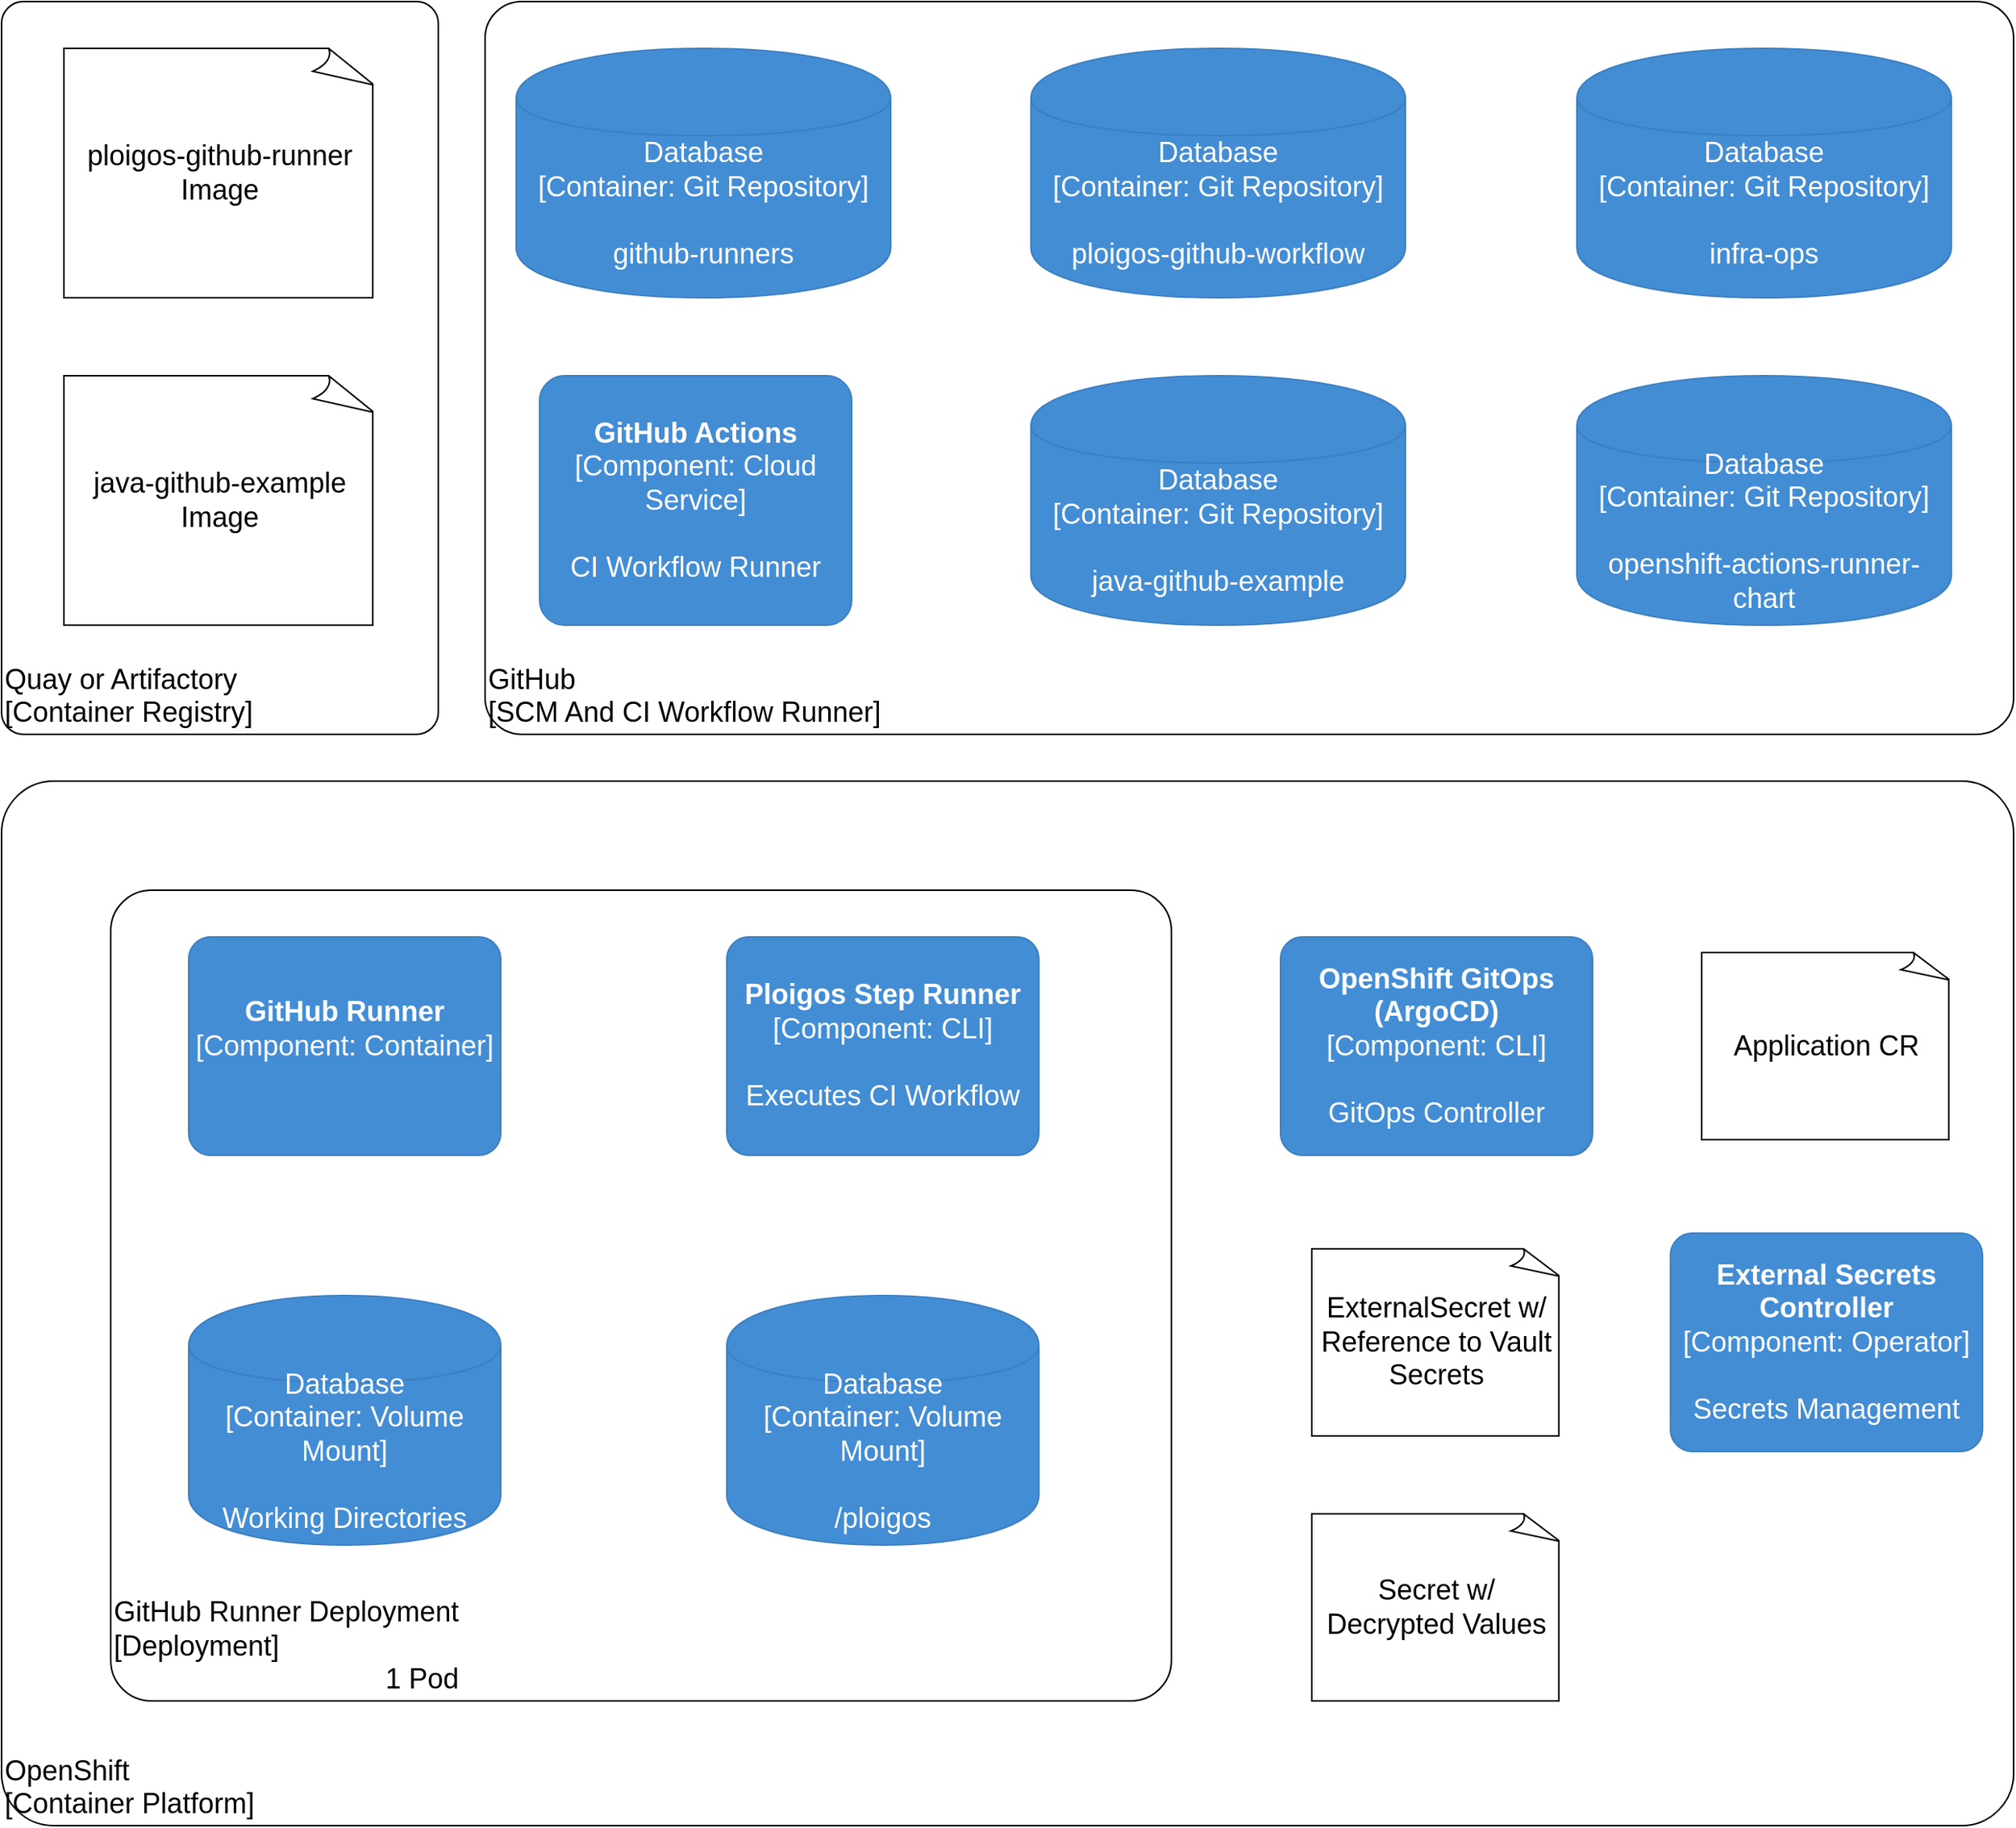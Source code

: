 <mxfile version="14.1.8" type="device" pages="3"><diagram name="Components" id="zZ4OqYOhEE6By9OaFPqw"><mxGraphModel dx="1422" dy="1911" grid="1" gridSize="10" guides="1" tooltips="1" connect="1" arrows="1" fold="1" page="1" pageScale="1" pageWidth="850" pageHeight="1100" math="0" shadow="0"><root><mxCell id="mESB9VgCeAVEz2A0Azvh-0"/><mxCell id="mESB9VgCeAVEz2A0Azvh-1" parent="mESB9VgCeAVEz2A0Azvh-0"/><object placeholders="1" c4Name="Quay or Artifactory" c4Type="ExecutionEnvironment" c4Application="Container Registry" label="&lt;div style=&quot;text-align: left; font-size: 18px;&quot;&gt;%c4Name%&lt;/div&gt;&lt;div style=&quot;text-align: left; font-size: 18px;&quot;&gt;[%c4Application%]&lt;/div&gt;" id="mESB9VgCeAVEz2A0Azvh-2"><mxCell style="rounded=1;whiteSpace=wrap;html=1;labelBackgroundColor=none;fillColor=#ffffff;fontColor=#000000;align=left;arcSize=5;strokeColor=#000000;verticalAlign=bottom;metaEdit=1;metaData={&quot;c4Type&quot;:{&quot;editable&quot;:false}};points=[[0.25,0,0],[0.5,0,0],[0.75,0,0],[1,0.25,0],[1,0.5,0],[1,0.75,0],[0.75,1,0],[0.5,1,0],[0.25,1,0],[0,0.75,0],[0,0.5,0],[0,0.25,0]];fontSize=18;" parent="mESB9VgCeAVEz2A0Azvh-1" vertex="1"><mxGeometry y="-310" width="280" height="470" as="geometry"/></mxCell></object><object placeholders="1" c4Name="GitHub" c4Type="ExecutionEnvironment" c4Application="SCM And CI Workflow Runner" label="&lt;div style=&quot;text-align: left; font-size: 18px;&quot;&gt;%c4Name%&lt;/div&gt;&lt;div style=&quot;text-align: left; font-size: 18px;&quot;&gt;[%c4Application%]&lt;/div&gt;" id="mESB9VgCeAVEz2A0Azvh-3"><mxCell style="rounded=1;whiteSpace=wrap;html=1;labelBackgroundColor=none;fillColor=#ffffff;fontColor=#000000;align=left;arcSize=5;strokeColor=#000000;verticalAlign=bottom;metaEdit=1;metaData={&quot;c4Type&quot;:{&quot;editable&quot;:false}};points=[[0.25,0,0],[0.5,0,0],[0.75,0,0],[1,0.25,0],[1,0.5,0],[1,0.75,0],[0.75,1,0],[0.5,1,0],[0.25,1,0],[0,0.75,0],[0,0.5,0],[0,0.25,0]];fontSize=18;" parent="mESB9VgCeAVEz2A0Azvh-1" vertex="1"><mxGeometry x="310" y="-310" width="980" height="470" as="geometry"/></mxCell></object><object placeholders="1" c4Name="OpenShift" c4Type="ExecutionEnvironment" c4Application="Container Platform" label="&lt;div style=&quot;text-align: left; font-size: 18px;&quot;&gt;%c4Name%&lt;/div&gt;&lt;div style=&quot;text-align: left; font-size: 18px;&quot;&gt;[%c4Application%]&lt;/div&gt;" id="mESB9VgCeAVEz2A0Azvh-4"><mxCell style="rounded=1;whiteSpace=wrap;html=1;labelBackgroundColor=none;fillColor=#ffffff;fontColor=#000000;align=left;arcSize=5;strokeColor=#000000;verticalAlign=bottom;metaEdit=1;metaData={&quot;c4Type&quot;:{&quot;editable&quot;:false}};points=[[0.25,0,0],[0.5,0,0],[0.75,0,0],[1,0.25,0],[1,0.5,0],[1,0.75,0],[0.75,1,0],[0.5,1,0],[0.25,1,0],[0,0.75,0],[0,0.5,0],[0,0.25,0]];fontSize=18;" parent="mESB9VgCeAVEz2A0Azvh-1" vertex="1"><mxGeometry y="190" width="1290" height="670" as="geometry"/></mxCell></object><object placeholders="1" c4Name="GitHub Runner Deployment" c4Type="DeploymentNode" c4OperationSystem="Deployment" c4ScalingFactor="1 Pod" label="&lt;div style=&quot;text-align: left; font-size: 18px;&quot;&gt;%c4Name%&lt;/div&gt;&lt;div style=&quot;text-align: left; font-size: 18px;&quot;&gt;[%c4OperationSystem%]&lt;/div&gt;&lt;div style=&quot;text-align: right; font-size: 18px;&quot;&gt;%c4ScalingFactor%&lt;/div&gt;" id="mESB9VgCeAVEz2A0Azvh-6"><mxCell style="rounded=1;whiteSpace=wrap;html=1;labelBackgroundColor=none;fillColor=#ffffff;fontColor=#000000;align=left;arcSize=5;strokeColor=#000000;verticalAlign=bottom;metaEdit=1;metaData={&quot;c4Type&quot;:{&quot;editable&quot;:false}};points=[[0.25,0,0],[0.5,0,0],[0.75,0,0],[1,0.25,0],[1,0.5,0],[1,0.75,0],[0.75,1,0],[0.5,1,0],[0.25,1,0],[0,0.75,0],[0,0.5,0],[0,0.25,0]];fontSize=18;" parent="mESB9VgCeAVEz2A0Azvh-1" vertex="1"><mxGeometry x="70" y="260" width="680" height="520" as="geometry"/></mxCell></object><object placeholders="1" c4Name="GitHub Runner" c4Type="Component" c4Technology="Container" c4Description="" label="&lt;b style=&quot;font-size: 18px;&quot;&gt;%c4Name%&lt;/b&gt;&lt;div style=&quot;font-size: 18px;&quot;&gt;[%c4Type%: %c4Technology%]&lt;/div&gt;&lt;br style=&quot;font-size: 18px;&quot;&gt;&lt;div style=&quot;font-size: 18px;&quot;&gt;%c4Description%&lt;/div&gt;" id="mESB9VgCeAVEz2A0Azvh-8"><mxCell style="rounded=1;whiteSpace=wrap;html=1;labelBackgroundColor=none;fillColor=#438DD5;fontColor=#ffffff;align=center;arcSize=10;strokeColor=#3C7FC0;metaEdit=1;metaData={&quot;c4Type&quot;:{&quot;editable&quot;:false}};points=[[0.25,0,0],[0.5,0,0],[0.75,0,0],[1,0.25,0],[1,0.5,0],[1,0.75,0],[0.75,1,0],[0.5,1,0],[0.25,1,0],[0,0.75,0],[0,0.5,0],[0,0.25,0]];fontSize=18;" parent="mESB9VgCeAVEz2A0Azvh-1" vertex="1"><mxGeometry x="120" y="290" width="200" height="140" as="geometry"/></mxCell></object><object placeholders="1" c4Name="Ploigos Step Runner" c4Type="Component" c4Technology="CLI" c4Description="Executes CI Workflow" label="&lt;b style=&quot;font-size: 18px;&quot;&gt;%c4Name%&lt;/b&gt;&lt;div style=&quot;font-size: 18px;&quot;&gt;[%c4Type%: %c4Technology%]&lt;/div&gt;&lt;br style=&quot;font-size: 18px;&quot;&gt;&lt;div style=&quot;font-size: 18px;&quot;&gt;%c4Description%&lt;/div&gt;" id="mESB9VgCeAVEz2A0Azvh-9"><mxCell style="rounded=1;whiteSpace=wrap;html=1;labelBackgroundColor=none;fillColor=#438DD5;fontColor=#ffffff;align=center;arcSize=10;strokeColor=#3C7FC0;metaEdit=1;metaData={&quot;c4Type&quot;:{&quot;editable&quot;:false}};points=[[0.25,0,0],[0.5,0,0],[0.75,0,0],[1,0.25,0],[1,0.5,0],[1,0.75,0],[0.75,1,0],[0.5,1,0],[0.25,1,0],[0,0.75,0],[0,0.5,0],[0,0.25,0]];fontSize=18;" parent="mESB9VgCeAVEz2A0Azvh-1" vertex="1"><mxGeometry x="465" y="290" width="200" height="140" as="geometry"/></mxCell></object><object placeholders="1" c4Type="Database" c4Technology="Volume Mount" c4Description="/ploigos" label="%c4Type%&lt;div style=&quot;font-size: 18px;&quot;&gt;[Container:&amp;nbsp;%c4Technology%]&lt;/div&gt;&lt;br style=&quot;font-size: 18px;&quot;&gt;&lt;div style=&quot;font-size: 18px;&quot;&gt;%c4Description%&lt;/div&gt;" id="mESB9VgCeAVEz2A0Azvh-10"><mxCell style="shape=cylinder;whiteSpace=wrap;html=1;boundedLbl=1;rounded=0;labelBackgroundColor=none;fillColor=#438DD5;fontSize=18;fontColor=#ffffff;align=center;strokeColor=#3C7FC0;metaEdit=1;points=[[0.5,0,0],[1,0.25,0],[1,0.5,0],[1,0.75,0],[0.5,1,0],[0,0.75,0],[0,0.5,0],[0,0.25,0]];metaData={&quot;c4Type&quot;:{&quot;editable&quot;:false}};" parent="mESB9VgCeAVEz2A0Azvh-1" vertex="1"><mxGeometry x="465" y="520" width="200" height="160" as="geometry"/></mxCell></object><object placeholders="1" c4Type="Database" c4Technology="Git Repository" c4Description="java-github-example" label="%c4Type%&lt;div style=&quot;font-size: 18px;&quot;&gt;[Container:&amp;nbsp;%c4Technology%]&lt;/div&gt;&lt;br style=&quot;font-size: 18px;&quot;&gt;&lt;div style=&quot;font-size: 18px;&quot;&gt;%c4Description%&lt;/div&gt;" id="mESB9VgCeAVEz2A0Azvh-11"><mxCell style="shape=cylinder;whiteSpace=wrap;html=1;boundedLbl=1;rounded=0;labelBackgroundColor=none;fillColor=#438DD5;fontSize=18;fontColor=#ffffff;align=center;strokeColor=#3C7FC0;metaEdit=1;points=[[0.5,0,0],[1,0.25,0],[1,0.5,0],[1,0.75,0],[0.5,1,0],[0,0.75,0],[0,0.5,0],[0,0.25,0]];metaData={&quot;c4Type&quot;:{&quot;editable&quot;:false}};" parent="mESB9VgCeAVEz2A0Azvh-1" vertex="1"><mxGeometry x="660" y="-70" width="240" height="160" as="geometry"/></mxCell></object><object placeholders="1" c4Type="Database" c4Technology="Git Repository" c4Description="infra-ops" label="%c4Type%&lt;div style=&quot;font-size: 18px;&quot;&gt;[Container:&amp;nbsp;%c4Technology%]&lt;/div&gt;&lt;br style=&quot;font-size: 18px;&quot;&gt;&lt;div style=&quot;font-size: 18px;&quot;&gt;%c4Description%&lt;/div&gt;" id="mESB9VgCeAVEz2A0Azvh-12"><mxCell style="shape=cylinder;whiteSpace=wrap;html=1;boundedLbl=1;rounded=0;labelBackgroundColor=none;fillColor=#438DD5;fontSize=18;fontColor=#ffffff;align=center;strokeColor=#3C7FC0;metaEdit=1;points=[[0.5,0,0],[1,0.25,0],[1,0.5,0],[1,0.75,0],[0.5,1,0],[0,0.75,0],[0,0.5,0],[0,0.25,0]];metaData={&quot;c4Type&quot;:{&quot;editable&quot;:false}};" parent="mESB9VgCeAVEz2A0Azvh-1" vertex="1"><mxGeometry x="1010" y="-280" width="240" height="160" as="geometry"/></mxCell></object><object placeholders="1" c4Name="GitHub Actions" c4Type="Component" c4Technology="Cloud Service" c4Description="CI Workflow Runner" label="&lt;b style=&quot;font-size: 18px;&quot;&gt;%c4Name%&lt;/b&gt;&lt;div style=&quot;font-size: 18px;&quot;&gt;[%c4Type%: %c4Technology%]&lt;/div&gt;&lt;br style=&quot;font-size: 18px;&quot;&gt;&lt;div style=&quot;font-size: 18px;&quot;&gt;%c4Description%&lt;/div&gt;" id="mESB9VgCeAVEz2A0Azvh-17"><mxCell style="rounded=1;whiteSpace=wrap;html=1;labelBackgroundColor=none;fillColor=#438DD5;fontColor=#ffffff;align=center;arcSize=10;strokeColor=#3C7FC0;metaEdit=1;metaData={&quot;c4Type&quot;:{&quot;editable&quot;:false}};points=[[0.25,0,0],[0.5,0,0],[0.75,0,0],[1,0.25,0],[1,0.5,0],[1,0.75,0],[0.75,1,0],[0.5,1,0],[0.25,1,0],[0,0.75,0],[0,0.5,0],[0,0.25,0]];fontSize=18;" parent="mESB9VgCeAVEz2A0Azvh-1" vertex="1"><mxGeometry x="345" y="-70" width="200" height="160" as="geometry"/></mxCell></object><mxCell id="mESB9VgCeAVEz2A0Azvh-18" value="Secret w/ Decrypted Values" style="whiteSpace=wrap;html=1;shape=mxgraph.basic.document;fontSize=18;" parent="mESB9VgCeAVEz2A0Azvh-1" vertex="1"><mxGeometry x="840" y="660" width="160" height="120" as="geometry"/></mxCell><object placeholders="1" c4Type="Database" c4Technology="Git Repository" c4Description="ploigos-github-workflow" label="%c4Type%&lt;div style=&quot;font-size: 18px;&quot;&gt;[Container:&amp;nbsp;%c4Technology%]&lt;/div&gt;&lt;br style=&quot;font-size: 18px;&quot;&gt;&lt;div style=&quot;font-size: 18px;&quot;&gt;%c4Description%&lt;/div&gt;" id="mESB9VgCeAVEz2A0Azvh-19"><mxCell style="shape=cylinder;whiteSpace=wrap;html=1;boundedLbl=1;rounded=0;labelBackgroundColor=none;fillColor=#438DD5;fontSize=18;fontColor=#ffffff;align=center;strokeColor=#3C7FC0;metaEdit=1;points=[[0.5,0,0],[1,0.25,0],[1,0.5,0],[1,0.75,0],[0.5,1,0],[0,0.75,0],[0,0.5,0],[0,0.25,0]];metaData={&quot;c4Type&quot;:{&quot;editable&quot;:false}};" parent="mESB9VgCeAVEz2A0Azvh-1" vertex="1"><mxGeometry x="660" y="-280" width="240" height="160" as="geometry"/></mxCell></object><object placeholders="1" c4Type="Database" c4Technology="Git Repository" c4Description="github-runners" label="%c4Type%&lt;div style=&quot;font-size: 18px;&quot;&gt;[Container:&amp;nbsp;%c4Technology%]&lt;/div&gt;&lt;br style=&quot;font-size: 18px;&quot;&gt;&lt;div style=&quot;font-size: 18px;&quot;&gt;%c4Description%&lt;/div&gt;" id="mESB9VgCeAVEz2A0Azvh-21"><mxCell style="shape=cylinder;whiteSpace=wrap;html=1;boundedLbl=1;rounded=0;labelBackgroundColor=none;fillColor=#438DD5;fontSize=18;fontColor=#ffffff;align=center;strokeColor=#3C7FC0;metaEdit=1;points=[[0.5,0,0],[1,0.25,0],[1,0.5,0],[1,0.75,0],[0.5,1,0],[0,0.75,0],[0,0.5,0],[0,0.25,0]];metaData={&quot;c4Type&quot;:{&quot;editable&quot;:false}};" parent="mESB9VgCeAVEz2A0Azvh-1" vertex="1"><mxGeometry x="330" y="-280" width="240" height="160" as="geometry"/></mxCell></object><object placeholders="1" c4Type="Database" c4Technology="Git Repository" c4Description="openshift-actions-runner-chart" label="%c4Type%&lt;div style=&quot;font-size: 18px;&quot;&gt;[Container:&amp;nbsp;%c4Technology%]&lt;/div&gt;&lt;br style=&quot;font-size: 18px;&quot;&gt;&lt;div style=&quot;font-size: 18px;&quot;&gt;%c4Description%&lt;/div&gt;" id="mESB9VgCeAVEz2A0Azvh-22"><mxCell style="shape=cylinder;whiteSpace=wrap;html=1;boundedLbl=1;rounded=0;labelBackgroundColor=none;fillColor=#438DD5;fontSize=18;fontColor=#ffffff;align=center;strokeColor=#3C7FC0;metaEdit=1;points=[[0.5,0,0],[1,0.25,0],[1,0.5,0],[1,0.75,0],[0.5,1,0],[0,0.75,0],[0,0.5,0],[0,0.25,0]];metaData={&quot;c4Type&quot;:{&quot;editable&quot;:false}};" parent="mESB9VgCeAVEz2A0Azvh-1" vertex="1"><mxGeometry x="1010" y="-70" width="240" height="160" as="geometry"/></mxCell></object><mxCell id="mESB9VgCeAVEz2A0Azvh-23" value="ploigos-github-runner Image" style="whiteSpace=wrap;html=1;shape=mxgraph.basic.document;fontSize=18;" parent="mESB9VgCeAVEz2A0Azvh-1" vertex="1"><mxGeometry x="40" y="-280" width="200" height="160" as="geometry"/></mxCell><object placeholders="1" c4Type="Database" c4Technology="Volume Mount" c4Description="Working Directories" label="%c4Type%&lt;div style=&quot;font-size: 18px;&quot;&gt;[Container:&amp;nbsp;%c4Technology%]&lt;/div&gt;&lt;br style=&quot;font-size: 18px;&quot;&gt;&lt;div style=&quot;font-size: 18px;&quot;&gt;%c4Description%&lt;/div&gt;" id="mESB9VgCeAVEz2A0Azvh-24"><mxCell style="shape=cylinder;whiteSpace=wrap;html=1;boundedLbl=1;rounded=0;labelBackgroundColor=none;fillColor=#438DD5;fontSize=18;fontColor=#ffffff;align=center;strokeColor=#3C7FC0;metaEdit=1;points=[[0.5,0,0],[1,0.25,0],[1,0.5,0],[1,0.75,0],[0.5,1,0],[0,0.75,0],[0,0.5,0],[0,0.25,0]];metaData={&quot;c4Type&quot;:{&quot;editable&quot;:false}};" parent="mESB9VgCeAVEz2A0Azvh-1" vertex="1"><mxGeometry x="120" y="520" width="200" height="160" as="geometry"/></mxCell></object><mxCell id="mESB9VgCeAVEz2A0Azvh-26" value="java-github-example&lt;br&gt;Image" style="whiteSpace=wrap;html=1;shape=mxgraph.basic.document;fontSize=18;" parent="mESB9VgCeAVEz2A0Azvh-1" vertex="1"><mxGeometry x="40" y="-70" width="200" height="160" as="geometry"/></mxCell><object placeholders="1" c4Name="OpenShift GitOps (ArgoCD)" c4Type="Component" c4Technology="CLI" c4Description="GitOps Controller" label="&lt;b style=&quot;font-size: 18px;&quot;&gt;%c4Name%&lt;/b&gt;&lt;div style=&quot;font-size: 18px;&quot;&gt;[%c4Type%: %c4Technology%]&lt;/div&gt;&lt;br style=&quot;font-size: 18px;&quot;&gt;&lt;div style=&quot;font-size: 18px;&quot;&gt;%c4Description%&lt;/div&gt;" id="mESB9VgCeAVEz2A0Azvh-33"><mxCell style="rounded=1;whiteSpace=wrap;html=1;labelBackgroundColor=none;fillColor=#438DD5;fontColor=#ffffff;align=center;arcSize=10;strokeColor=#3C7FC0;metaEdit=1;metaData={&quot;c4Type&quot;:{&quot;editable&quot;:false}};points=[[0.25,0,0],[0.5,0,0],[0.75,0,0],[1,0.25,0],[1,0.5,0],[1,0.75,0],[0.75,1,0],[0.5,1,0],[0.25,1,0],[0,0.75,0],[0,0.5,0],[0,0.25,0]];fontSize=18;" parent="mESB9VgCeAVEz2A0Azvh-1" vertex="1"><mxGeometry x="820" y="290" width="200" height="140" as="geometry"/></mxCell></object><mxCell id="mESB9VgCeAVEz2A0Azvh-34" value="Application CR" style="whiteSpace=wrap;html=1;shape=mxgraph.basic.document;fontSize=18;" parent="mESB9VgCeAVEz2A0Azvh-1" vertex="1"><mxGeometry x="1090" y="300" width="160" height="120" as="geometry"/></mxCell><mxCell id="mESB9VgCeAVEz2A0Azvh-36" value="ExternalSecret w/ Reference to Vault Secrets" style="whiteSpace=wrap;html=1;shape=mxgraph.basic.document;fontSize=18;" parent="mESB9VgCeAVEz2A0Azvh-1" vertex="1"><mxGeometry x="840" y="490" width="160" height="120" as="geometry"/></mxCell><object placeholders="1" c4Name="External Secrets Controller" c4Type="Component" c4Technology="Operator" c4Description="Secrets Management" label="&lt;b style=&quot;font-size: 18px;&quot;&gt;%c4Name%&lt;/b&gt;&lt;div style=&quot;font-size: 18px;&quot;&gt;[%c4Type%: %c4Technology%]&lt;/div&gt;&lt;br style=&quot;font-size: 18px;&quot;&gt;&lt;div style=&quot;font-size: 18px;&quot;&gt;%c4Description%&lt;/div&gt;" id="mESB9VgCeAVEz2A0Azvh-39"><mxCell style="rounded=1;whiteSpace=wrap;html=1;labelBackgroundColor=none;fillColor=#438DD5;fontColor=#ffffff;align=center;arcSize=10;strokeColor=#3C7FC0;metaEdit=1;metaData={&quot;c4Type&quot;:{&quot;editable&quot;:false}};points=[[0.25,0,0],[0.5,0,0],[0.75,0,0],[1,0.25,0],[1,0.5,0],[1,0.75,0],[0.75,1,0],[0.5,1,0],[0.25,1,0],[0,0.75,0],[0,0.5,0],[0,0.25,0]];fontSize=18;" parent="mESB9VgCeAVEz2A0Azvh-1" vertex="1"><mxGeometry x="1070" y="480" width="200" height="140" as="geometry"/></mxCell></object></root></mxGraphModel></diagram><diagram name="Interaction - Infra Deployment" id="5fuJTYiTeGDPQEEJTVP1"><mxGraphModel dx="1422" dy="1911" grid="1" gridSize="10" guides="1" tooltips="1" connect="1" arrows="1" fold="1" page="1" pageScale="1" pageWidth="850" pageHeight="1100" math="0" shadow="0"><root><mxCell id="oOP_0geOjJdj3XBCCIUv-0"/><mxCell id="oOP_0geOjJdj3XBCCIUv-1" parent="oOP_0geOjJdj3XBCCIUv-0"/><object placeholders="1" c4Name="Quay or Artifactory" c4Type="ExecutionEnvironment" c4Application="Container Registry" label="&lt;div style=&quot;text-align: left; font-size: 18px;&quot;&gt;%c4Name%&lt;/div&gt;&lt;div style=&quot;text-align: left; font-size: 18px;&quot;&gt;[%c4Application%]&lt;/div&gt;" id="oOP_0geOjJdj3XBCCIUv-2"><mxCell style="rounded=1;whiteSpace=wrap;html=1;labelBackgroundColor=none;fillColor=#ffffff;fontColor=#000000;align=left;arcSize=5;strokeColor=#000000;verticalAlign=bottom;metaEdit=1;metaData={&quot;c4Type&quot;:{&quot;editable&quot;:false}};points=[[0.25,0,0],[0.5,0,0],[0.75,0,0],[1,0.25,0],[1,0.5,0],[1,0.75,0],[0.75,1,0],[0.5,1,0],[0.25,1,0],[0,0.75,0],[0,0.5,0],[0,0.25,0]];fontSize=18;" parent="oOP_0geOjJdj3XBCCIUv-1" vertex="1"><mxGeometry y="-310" width="280" height="470" as="geometry"/></mxCell></object><object placeholders="1" c4Name="GitHub" c4Type="ExecutionEnvironment" c4Application="SCM And CI Workflow Runner" label="&lt;div style=&quot;text-align: left; font-size: 18px;&quot;&gt;%c4Name%&lt;/div&gt;&lt;div style=&quot;text-align: left; font-size: 18px;&quot;&gt;[%c4Application%]&lt;/div&gt;" id="oOP_0geOjJdj3XBCCIUv-3"><mxCell style="rounded=1;whiteSpace=wrap;html=1;labelBackgroundColor=none;fillColor=#ffffff;fontColor=#000000;align=left;arcSize=5;strokeColor=#000000;verticalAlign=bottom;metaEdit=1;metaData={&quot;c4Type&quot;:{&quot;editable&quot;:false}};points=[[0.25,0,0],[0.5,0,0],[0.75,0,0],[1,0.25,0],[1,0.5,0],[1,0.75,0],[0.75,1,0],[0.5,1,0],[0.25,1,0],[0,0.75,0],[0,0.5,0],[0,0.25,0]];fontSize=18;" parent="oOP_0geOjJdj3XBCCIUv-1" vertex="1"><mxGeometry x="310" y="-310" width="980" height="470" as="geometry"/></mxCell></object><object placeholders="1" c4Name="OpenShift" c4Type="ExecutionEnvironment" c4Application="Container Platform" label="&lt;div style=&quot;text-align: left; font-size: 18px;&quot;&gt;%c4Name%&lt;/div&gt;&lt;div style=&quot;text-align: left; font-size: 18px;&quot;&gt;[%c4Application%]&lt;/div&gt;" id="oOP_0geOjJdj3XBCCIUv-4"><mxCell style="rounded=1;whiteSpace=wrap;html=1;labelBackgroundColor=none;fillColor=#ffffff;fontColor=#000000;align=left;arcSize=5;strokeColor=#000000;verticalAlign=bottom;metaEdit=1;metaData={&quot;c4Type&quot;:{&quot;editable&quot;:false}};points=[[0.25,0,0],[0.5,0,0],[0.75,0,0],[1,0.25,0],[1,0.5,0],[1,0.75,0],[0.75,1,0],[0.5,1,0],[0.25,1,0],[0,0.75,0],[0,0.5,0],[0,0.25,0]];fontSize=18;" parent="oOP_0geOjJdj3XBCCIUv-1" vertex="1"><mxGeometry y="190" width="1290" height="670" as="geometry"/></mxCell></object><mxCell id="5fkzwZoA1BpGBHWpoBoN-20" style="edgeStyle=orthogonalEdgeStyle;rounded=0;orthogonalLoop=1;jettySize=auto;html=1;exitX=1.001;exitY=0.886;exitDx=0;exitDy=0;exitPerimeter=0;" parent="oOP_0geOjJdj3XBCCIUv-1" source="oOP_0geOjJdj3XBCCIUv-5" target="oOP_0geOjJdj3XBCCIUv-29" edge="1"><mxGeometry relative="1" as="geometry"><Array as="points"/></mxGeometry></mxCell><object placeholders="1" c4Name="GitHub Runner Deployment" c4Type="DeploymentNode" c4OperationSystem="Deployment" c4ScalingFactor="1 Pod" label="&lt;div style=&quot;text-align: left; font-size: 18px;&quot;&gt;%c4Name%&lt;/div&gt;&lt;div style=&quot;text-align: left; font-size: 18px;&quot;&gt;[%c4OperationSystem%]&lt;/div&gt;&lt;div style=&quot;text-align: right; font-size: 18px;&quot;&gt;%c4ScalingFactor%&lt;/div&gt;" id="oOP_0geOjJdj3XBCCIUv-5"><mxCell style="rounded=1;whiteSpace=wrap;html=1;labelBackgroundColor=none;fillColor=#ffffff;fontColor=#000000;align=left;arcSize=5;strokeColor=#000000;verticalAlign=bottom;metaEdit=1;metaData={&quot;c4Type&quot;:{&quot;editable&quot;:false}};points=[[0.25,0,0],[0.5,0,0],[0.75,0,0],[1,0.25,0],[1,0.5,0],[1,0.75,0],[0.75,1,0],[0.5,1,0],[0.25,1,0],[0,0.75,0],[0,0.5,0],[0,0.25,0]];fontSize=18;" parent="oOP_0geOjJdj3XBCCIUv-1" vertex="1"><mxGeometry x="70" y="260" width="680" height="520" as="geometry"/></mxCell></object><mxCell id="5fkzwZoA1BpGBHWpoBoN-6" style="edgeStyle=orthogonalEdgeStyle;rounded=0;orthogonalLoop=1;jettySize=auto;html=1;" parent="oOP_0geOjJdj3XBCCIUv-1" source="oOP_0geOjJdj3XBCCIUv-8" target="oOP_0geOjJdj3XBCCIUv-27" edge="1"><mxGeometry relative="1" as="geometry"><Array as="points"><mxPoint x="400" y="360"/></Array></mxGeometry></mxCell><object placeholders="1" c4Name="GitHub Runner" c4Type="Component" c4Technology="Container" c4Description="" label="&lt;b style=&quot;font-size: 18px;&quot;&gt;%c4Name%&lt;/b&gt;&lt;div style=&quot;font-size: 18px;&quot;&gt;[%c4Type%: %c4Technology%]&lt;/div&gt;&lt;br style=&quot;font-size: 18px;&quot;&gt;&lt;div style=&quot;font-size: 18px;&quot;&gt;%c4Description%&lt;/div&gt;" id="oOP_0geOjJdj3XBCCIUv-8"><mxCell style="rounded=1;whiteSpace=wrap;html=1;labelBackgroundColor=none;fillColor=#438DD5;fontColor=#ffffff;align=center;arcSize=10;strokeColor=#3C7FC0;metaEdit=1;metaData={&quot;c4Type&quot;:{&quot;editable&quot;:false}};points=[[0.25,0,0],[0.5,0,0],[0.75,0,0],[1,0.25,0],[1,0.5,0],[1,0.75,0],[0.75,1,0],[0.5,1,0],[0.25,1,0],[0,0.75,0],[0,0.5,0],[0,0.25,0]];fontSize=18;" parent="oOP_0geOjJdj3XBCCIUv-1" vertex="1"><mxGeometry x="120" y="290" width="200" height="140" as="geometry"/></mxCell></object><object placeholders="1" c4Name="Ploigos Step Runner" c4Type="Component" c4Technology="CLI" c4Description="Executes CI Workflow" label="&lt;b style=&quot;font-size: 18px;&quot;&gt;%c4Name%&lt;/b&gt;&lt;div style=&quot;font-size: 18px;&quot;&gt;[%c4Type%: %c4Technology%]&lt;/div&gt;&lt;br style=&quot;font-size: 18px;&quot;&gt;&lt;div style=&quot;font-size: 18px;&quot;&gt;%c4Description%&lt;/div&gt;" id="oOP_0geOjJdj3XBCCIUv-15"><mxCell style="rounded=1;whiteSpace=wrap;html=1;labelBackgroundColor=none;fillColor=#438DD5;fontColor=#ffffff;align=center;arcSize=10;strokeColor=#3C7FC0;metaEdit=1;metaData={&quot;c4Type&quot;:{&quot;editable&quot;:false}};points=[[0.25,0,0],[0.5,0,0],[0.75,0,0],[1,0.25,0],[1,0.5,0],[1,0.75,0],[0.75,1,0],[0.5,1,0],[0.25,1,0],[0,0.75,0],[0,0.5,0],[0,0.25,0]];fontSize=18;" parent="oOP_0geOjJdj3XBCCIUv-1" vertex="1"><mxGeometry x="465" y="290" width="200" height="140" as="geometry"/></mxCell></object><object placeholders="1" c4Type="Database" c4Technology="Volume Mount" c4Description="/ploigos" label="%c4Type%&lt;div style=&quot;font-size: 18px;&quot;&gt;[Container:&amp;nbsp;%c4Technology%]&lt;/div&gt;&lt;br style=&quot;font-size: 18px;&quot;&gt;&lt;div style=&quot;font-size: 18px;&quot;&gt;%c4Description%&lt;/div&gt;" id="oOP_0geOjJdj3XBCCIUv-16"><mxCell style="shape=cylinder;whiteSpace=wrap;html=1;boundedLbl=1;rounded=0;labelBackgroundColor=none;fillColor=#438DD5;fontSize=18;fontColor=#ffffff;align=center;strokeColor=#3C7FC0;metaEdit=1;points=[[0.5,0,0],[1,0.25,0],[1,0.5,0],[1,0.75,0],[0.5,1,0],[0,0.75,0],[0,0.5,0],[0,0.25,0]];metaData={&quot;c4Type&quot;:{&quot;editable&quot;:false}};" parent="oOP_0geOjJdj3XBCCIUv-1" vertex="1"><mxGeometry x="465" y="520" width="200" height="160" as="geometry"/></mxCell></object><object placeholders="1" c4Type="Database" c4Technology="Git Repository" c4Description="java-github-example" label="%c4Type%&lt;div style=&quot;font-size: 18px;&quot;&gt;[Container:&amp;nbsp;%c4Technology%]&lt;/div&gt;&lt;br style=&quot;font-size: 18px;&quot;&gt;&lt;div style=&quot;font-size: 18px;&quot;&gt;%c4Description%&lt;/div&gt;" id="oOP_0geOjJdj3XBCCIUv-18"><mxCell style="shape=cylinder;whiteSpace=wrap;html=1;boundedLbl=1;rounded=0;labelBackgroundColor=none;fillColor=#438DD5;fontSize=18;fontColor=#ffffff;align=center;strokeColor=#3C7FC0;metaEdit=1;points=[[0.5,0,0],[1,0.25,0],[1,0.5,0],[1,0.75,0],[0.5,1,0],[0,0.75,0],[0,0.5,0],[0,0.25,0]];metaData={&quot;c4Type&quot;:{&quot;editable&quot;:false}};" parent="oOP_0geOjJdj3XBCCIUv-1" vertex="1"><mxGeometry x="660" y="-70" width="240" height="160" as="geometry"/></mxCell></object><object placeholders="1" c4Type="Database" c4Technology="Git Repository" c4Description="infra-ops" label="%c4Type%&lt;div style=&quot;font-size: 18px;&quot;&gt;[Container:&amp;nbsp;%c4Technology%]&lt;/div&gt;&lt;br style=&quot;font-size: 18px;&quot;&gt;&lt;div style=&quot;font-size: 18px;&quot;&gt;%c4Description%&lt;/div&gt;" id="oOP_0geOjJdj3XBCCIUv-19"><mxCell style="shape=cylinder;whiteSpace=wrap;html=1;boundedLbl=1;rounded=0;labelBackgroundColor=none;fillColor=#438DD5;fontSize=18;fontColor=#ffffff;align=center;strokeColor=#3C7FC0;metaEdit=1;points=[[0.5,0,0],[1,0.25,0],[1,0.5,0],[1,0.75,0],[0.5,1,0],[0,0.75,0],[0,0.5,0],[0,0.25,0]];metaData={&quot;c4Type&quot;:{&quot;editable&quot;:false}};" parent="oOP_0geOjJdj3XBCCIUv-1" vertex="1"><mxGeometry x="1010" y="-280" width="240" height="160" as="geometry"/></mxCell></object><mxCell id="5fkzwZoA1BpGBHWpoBoN-15" style="edgeStyle=orthogonalEdgeStyle;rounded=0;orthogonalLoop=1;jettySize=auto;html=1;entryX=0.5;entryY=0;entryDx=0;entryDy=0;entryPerimeter=0;" parent="oOP_0geOjJdj3XBCCIUv-1" source="oOP_0geOjJdj3XBCCIUv-22" target="5fkzwZoA1BpGBHWpoBoN-1" edge="1"><mxGeometry relative="1" as="geometry"><Array as="points"><mxPoint x="1405" y="240"/><mxPoint x="1170" y="240"/></Array></mxGeometry></mxCell><mxCell id="5fkzwZoA1BpGBHWpoBoN-18" style="edgeStyle=orthogonalEdgeStyle;rounded=0;orthogonalLoop=1;jettySize=auto;html=1;" parent="oOP_0geOjJdj3XBCCIUv-1" source="oOP_0geOjJdj3XBCCIUv-22" target="N2h61nGr0ARaC8Qt9c0C-1" edge="1"><mxGeometry relative="1" as="geometry"><Array as="points"><mxPoint x="1405" y="240"/><mxPoint x="1000" y="240"/></Array></mxGeometry></mxCell><mxCell id="i1A0pkQnbd2XN1B0jyKA-0" value="&lt;span style=&quot;font-size: 18px&quot;&gt;Manually&lt;br&gt;Deploy&lt;/span&gt;" style="edgeLabel;html=1;align=center;verticalAlign=middle;resizable=0;points=[];" parent="5fkzwZoA1BpGBHWpoBoN-18" vertex="1" connectable="0"><mxGeometry x="-0.829" y="5" relative="1" as="geometry"><mxPoint x="11.43" y="-40" as="offset"/></mxGeometry></mxCell><object placeholders="1" c4Name="Administrator" c4Type="Person" c4Description="" label="&lt;b style=&quot;font-size: 18px;&quot;&gt;%c4Name%&lt;/b&gt;&lt;div style=&quot;font-size: 18px;&quot;&gt;[%c4Type%]&lt;/div&gt;&lt;br style=&quot;font-size: 18px;&quot;&gt;&lt;div style=&quot;font-size: 18px;&quot;&gt;%c4Description%&lt;/div&gt;" id="oOP_0geOjJdj3XBCCIUv-22"><mxCell style="html=1;dashed=0;whitespace=wrap;fillColor=#08427b;strokeColor=none;fontColor=#ffffff;shape=mxgraph.c4.person;align=center;metaEdit=1;points=[[0.5,0,0],[1,0.5,0],[1,0.75,0],[0.75,1,0],[0.5,1,0],[0.25,1,0],[0,0.75,0],[0,0.5,0]];metaData={&quot;c4Type&quot;:{&quot;editable&quot;:false}};fontSize=18;" parent="oOP_0geOjJdj3XBCCIUv-1" vertex="1"><mxGeometry x="1340" y="265" width="130" height="190" as="geometry"/></mxCell></object><object placeholders="1" c4Name="GitHub Actions" c4Type="Component" c4Technology="Cloud Service" c4Description="CI Workflow Runner" label="&lt;b style=&quot;font-size: 18px;&quot;&gt;%c4Name%&lt;/b&gt;&lt;div style=&quot;font-size: 18px;&quot;&gt;[%c4Type%: %c4Technology%]&lt;/div&gt;&lt;br style=&quot;font-size: 18px;&quot;&gt;&lt;div style=&quot;font-size: 18px;&quot;&gt;%c4Description%&lt;/div&gt;" id="oOP_0geOjJdj3XBCCIUv-27"><mxCell style="rounded=1;whiteSpace=wrap;html=1;labelBackgroundColor=none;fillColor=#438DD5;fontColor=#ffffff;align=center;arcSize=10;strokeColor=#3C7FC0;metaEdit=1;metaData={&quot;c4Type&quot;:{&quot;editable&quot;:false}};points=[[0.25,0,0],[0.5,0,0],[0.75,0,0],[1,0.25,0],[1,0.5,0],[1,0.75,0],[0.75,1,0],[0.5,1,0],[0.25,1,0],[0,0.75,0],[0,0.5,0],[0,0.25,0]];fontSize=18;" parent="oOP_0geOjJdj3XBCCIUv-1" vertex="1"><mxGeometry x="345" y="-70" width="200" height="160" as="geometry"/></mxCell></object><mxCell id="oOP_0geOjJdj3XBCCIUv-29" value="Secret w/ Decrypted Values" style="whiteSpace=wrap;html=1;shape=mxgraph.basic.document;fontSize=18;" parent="oOP_0geOjJdj3XBCCIUv-1" vertex="1"><mxGeometry x="840" y="660" width="160" height="120" as="geometry"/></mxCell><object placeholders="1" c4Type="Database" c4Technology="Git Repository" c4Description="ploigos-github-workflow" label="%c4Type%&lt;div style=&quot;font-size: 18px;&quot;&gt;[Container:&amp;nbsp;%c4Technology%]&lt;/div&gt;&lt;br style=&quot;font-size: 18px;&quot;&gt;&lt;div style=&quot;font-size: 18px;&quot;&gt;%c4Description%&lt;/div&gt;" id="oOP_0geOjJdj3XBCCIUv-30"><mxCell style="shape=cylinder;whiteSpace=wrap;html=1;boundedLbl=1;rounded=0;labelBackgroundColor=none;fillColor=#438DD5;fontSize=18;fontColor=#ffffff;align=center;strokeColor=#3C7FC0;metaEdit=1;points=[[0.5,0,0],[1,0.25,0],[1,0.5,0],[1,0.75,0],[0.5,1,0],[0,0.75,0],[0,0.5,0],[0,0.25,0]];metaData={&quot;c4Type&quot;:{&quot;editable&quot;:false}};" parent="oOP_0geOjJdj3XBCCIUv-1" vertex="1"><mxGeometry x="660" y="-280" width="240" height="160" as="geometry"/></mxCell></object><mxCell id="1M7Poe-KM-jxDxlrGJAu-0" value="Previously&lt;br&gt;Built From" style="edgeStyle=orthogonalEdgeStyle;rounded=0;orthogonalLoop=1;jettySize=auto;html=1;dashed=1;endArrow=none;endFill=0;" parent="oOP_0geOjJdj3XBCCIUv-1" source="oOP_0geOjJdj3XBCCIUv-31" target="oOP_0geOjJdj3XBCCIUv-33" edge="1"><mxGeometry relative="1" as="geometry"/></mxCell><object placeholders="1" c4Type="Database" c4Technology="Git Repository" c4Description="github-runners" label="%c4Type%&lt;div style=&quot;font-size: 18px;&quot;&gt;[Container:&amp;nbsp;%c4Technology%]&lt;/div&gt;&lt;br style=&quot;font-size: 18px;&quot;&gt;&lt;div style=&quot;font-size: 18px;&quot;&gt;%c4Description%&lt;/div&gt;" id="oOP_0geOjJdj3XBCCIUv-31"><mxCell style="shape=cylinder;whiteSpace=wrap;html=1;boundedLbl=1;rounded=0;labelBackgroundColor=none;fillColor=#438DD5;fontSize=18;fontColor=#ffffff;align=center;strokeColor=#3C7FC0;metaEdit=1;points=[[0.5,0,0],[1,0.25,0],[1,0.5,0],[1,0.75,0],[0.5,1,0],[0,0.75,0],[0,0.5,0],[0,0.25,0]];metaData={&quot;c4Type&quot;:{&quot;editable&quot;:false}};" parent="oOP_0geOjJdj3XBCCIUv-1" vertex="1"><mxGeometry x="330" y="-280" width="240" height="160" as="geometry"/></mxCell></object><object placeholders="1" c4Type="Database" c4Technology="Git Repository" c4Description="openshift-actions-runner-chart" label="%c4Type%&lt;div style=&quot;font-size: 18px;&quot;&gt;[Container:&amp;nbsp;%c4Technology%]&lt;/div&gt;&lt;br style=&quot;font-size: 18px;&quot;&gt;&lt;div style=&quot;font-size: 18px;&quot;&gt;%c4Description%&lt;/div&gt;" id="oOP_0geOjJdj3XBCCIUv-32"><mxCell style="shape=cylinder;whiteSpace=wrap;html=1;boundedLbl=1;rounded=0;labelBackgroundColor=none;fillColor=#438DD5;fontSize=18;fontColor=#ffffff;align=center;strokeColor=#3C7FC0;metaEdit=1;points=[[0.5,0,0],[1,0.25,0],[1,0.5,0],[1,0.75,0],[0.5,1,0],[0,0.75,0],[0,0.5,0],[0,0.25,0]];metaData={&quot;c4Type&quot;:{&quot;editable&quot;:false}};" parent="oOP_0geOjJdj3XBCCIUv-1" vertex="1"><mxGeometry x="1010" y="-70" width="240" height="160" as="geometry"/></mxCell></object><mxCell id="oOP_0geOjJdj3XBCCIUv-33" value="ploigos-github-runner Image" style="whiteSpace=wrap;html=1;shape=mxgraph.basic.document;fontSize=18;" parent="oOP_0geOjJdj3XBCCIUv-1" vertex="1"><mxGeometry x="40" y="-280" width="200" height="160" as="geometry"/></mxCell><object placeholders="1" c4Type="Database" c4Technology="Volume Mount" c4Description="Working Directories" label="%c4Type%&lt;div style=&quot;font-size: 18px;&quot;&gt;[Container:&amp;nbsp;%c4Technology%]&lt;/div&gt;&lt;br style=&quot;font-size: 18px;&quot;&gt;&lt;div style=&quot;font-size: 18px;&quot;&gt;%c4Description%&lt;/div&gt;" id="oOP_0geOjJdj3XBCCIUv-34"><mxCell style="shape=cylinder;whiteSpace=wrap;html=1;boundedLbl=1;rounded=0;labelBackgroundColor=none;fillColor=#438DD5;fontSize=18;fontColor=#ffffff;align=center;strokeColor=#3C7FC0;metaEdit=1;points=[[0.5,0,0],[1,0.25,0],[1,0.5,0],[1,0.75,0],[0.5,1,0],[0,0.75,0],[0,0.5,0],[0,0.25,0]];metaData={&quot;c4Type&quot;:{&quot;editable&quot;:false}};" parent="oOP_0geOjJdj3XBCCIUv-1" vertex="1"><mxGeometry x="120" y="520" width="200" height="160" as="geometry"/></mxCell></object><mxCell id="oOP_0geOjJdj3XBCCIUv-35" value="1" style="ellipse;whiteSpace=wrap;html=1;aspect=fixed;fontSize=20;strokeColor=#EE0000;fontColor=#EE0000;fontStyle=1;strokeWidth=2;" parent="oOP_0geOjJdj3XBCCIUv-1" vertex="1"><mxGeometry x="1320" y="190" width="30" height="30" as="geometry"/></mxCell><mxCell id="oOP_0geOjJdj3XBCCIUv-46" value="java-github-example&lt;br&gt;Image" style="whiteSpace=wrap;html=1;shape=mxgraph.basic.document;fontSize=18;" parent="oOP_0geOjJdj3XBCCIUv-1" vertex="1"><mxGeometry x="40" y="-70" width="200" height="160" as="geometry"/></mxCell><mxCell id="5fkzwZoA1BpGBHWpoBoN-0" style="edgeStyle=orthogonalEdgeStyle;rounded=0;orthogonalLoop=1;jettySize=auto;html=1;" parent="oOP_0geOjJdj3XBCCIUv-1" source="N2h61nGr0ARaC8Qt9c0C-1" target="oOP_0geOjJdj3XBCCIUv-5" edge="1"><mxGeometry relative="1" as="geometry"><Array as="points"><mxPoint x="780" y="360"/><mxPoint x="780" y="360"/></Array></mxGeometry></mxCell><mxCell id="5fkzwZoA1BpGBHWpoBoN-2" style="edgeStyle=orthogonalEdgeStyle;rounded=0;orthogonalLoop=1;jettySize=auto;html=1;" parent="oOP_0geOjJdj3XBCCIUv-1" source="N2h61nGr0ARaC8Qt9c0C-1" target="5fkzwZoA1BpGBHWpoBoN-1" edge="1"><mxGeometry relative="1" as="geometry"/></mxCell><mxCell id="5fkzwZoA1BpGBHWpoBoN-10" style="edgeStyle=orthogonalEdgeStyle;rounded=0;orthogonalLoop=1;jettySize=auto;html=1;" parent="oOP_0geOjJdj3XBCCIUv-1" source="N2h61nGr0ARaC8Qt9c0C-1" target="5fkzwZoA1BpGBHWpoBoN-7" edge="1"><mxGeometry relative="1" as="geometry"/></mxCell><mxCell id="5fkzwZoA1BpGBHWpoBoN-12" style="edgeStyle=orthogonalEdgeStyle;rounded=0;orthogonalLoop=1;jettySize=auto;html=1;" parent="oOP_0geOjJdj3XBCCIUv-1" source="N2h61nGr0ARaC8Qt9c0C-1" target="5fkzwZoA1BpGBHWpoBoN-8" edge="1"><mxGeometry relative="1" as="geometry"><Array as="points"><mxPoint x="920" y="460"/><mxPoint x="1170" y="460"/></Array></mxGeometry></mxCell><mxCell id="5fkzwZoA1BpGBHWpoBoN-17" style="edgeStyle=orthogonalEdgeStyle;rounded=0;orthogonalLoop=1;jettySize=auto;html=1;" parent="oOP_0geOjJdj3XBCCIUv-1" source="N2h61nGr0ARaC8Qt9c0C-1" target="oOP_0geOjJdj3XBCCIUv-19" edge="1"><mxGeometry relative="1" as="geometry"><Array as="points"><mxPoint x="930" y="-200"/></Array></mxGeometry></mxCell><mxCell id="5fkzwZoA1BpGBHWpoBoN-19" style="edgeStyle=orthogonalEdgeStyle;rounded=0;orthogonalLoop=1;jettySize=auto;html=1;entryX=0;entryY=0.5;entryDx=0;entryDy=0;entryPerimeter=0;" parent="oOP_0geOjJdj3XBCCIUv-1" source="N2h61nGr0ARaC8Qt9c0C-1" target="oOP_0geOjJdj3XBCCIUv-32" edge="1"><mxGeometry relative="1" as="geometry"><Array as="points"><mxPoint x="930" y="10"/></Array></mxGeometry></mxCell><object placeholders="1" c4Name="OpenShift GitOps (ArgoCD)" c4Type="Component" c4Technology="CLI" c4Description="GitOps Controller" label="&lt;b style=&quot;font-size: 18px;&quot;&gt;%c4Name%&lt;/b&gt;&lt;div style=&quot;font-size: 18px;&quot;&gt;[%c4Type%: %c4Technology%]&lt;/div&gt;&lt;br style=&quot;font-size: 18px;&quot;&gt;&lt;div style=&quot;font-size: 18px;&quot;&gt;%c4Description%&lt;/div&gt;" id="N2h61nGr0ARaC8Qt9c0C-1"><mxCell style="rounded=1;whiteSpace=wrap;html=1;labelBackgroundColor=none;fillColor=#438DD5;fontColor=#ffffff;align=center;arcSize=10;strokeColor=#3C7FC0;metaEdit=1;metaData={&quot;c4Type&quot;:{&quot;editable&quot;:false}};points=[[0.25,0,0],[0.5,0,0],[0.75,0,0],[1,0.25,0],[1,0.5,0],[1,0.75,0],[0.75,1,0],[0.5,1,0],[0.25,1,0],[0,0.75,0],[0,0.5,0],[0,0.25,0]];fontSize=18;" parent="oOP_0geOjJdj3XBCCIUv-1" vertex="1"><mxGeometry x="820" y="290" width="200" height="140" as="geometry"/></mxCell></object><mxCell id="5fkzwZoA1BpGBHWpoBoN-1" value="Application CR" style="whiteSpace=wrap;html=1;shape=mxgraph.basic.document;fontSize=18;" parent="oOP_0geOjJdj3XBCCIUv-1" vertex="1"><mxGeometry x="1090" y="300" width="160" height="120" as="geometry"/></mxCell><mxCell id="5fkzwZoA1BpGBHWpoBoN-5" style="edgeStyle=orthogonalEdgeStyle;rounded=0;orthogonalLoop=1;jettySize=auto;html=1;" parent="oOP_0geOjJdj3XBCCIUv-1" target="oOP_0geOjJdj3XBCCIUv-33" edge="1"><mxGeometry relative="1" as="geometry"><mxPoint x="290" y="260" as="sourcePoint"/><mxPoint x="-150" y="520" as="targetPoint"/><Array as="points"><mxPoint x="290" y="-150"/></Array></mxGeometry></mxCell><mxCell id="5fkzwZoA1BpGBHWpoBoN-7" value="ExternalSecret w/ Reference to Vault Secrets" style="whiteSpace=wrap;html=1;shape=mxgraph.basic.document;fontSize=18;" parent="oOP_0geOjJdj3XBCCIUv-1" vertex="1"><mxGeometry x="840" y="490" width="160" height="120" as="geometry"/></mxCell><mxCell id="5fkzwZoA1BpGBHWpoBoN-13" style="edgeStyle=orthogonalEdgeStyle;rounded=0;orthogonalLoop=1;jettySize=auto;html=1;" parent="oOP_0geOjJdj3XBCCIUv-1" source="5fkzwZoA1BpGBHWpoBoN-8" target="5fkzwZoA1BpGBHWpoBoN-7" edge="1"><mxGeometry relative="1" as="geometry"/></mxCell><mxCell id="5fkzwZoA1BpGBHWpoBoN-14" style="edgeStyle=orthogonalEdgeStyle;rounded=0;orthogonalLoop=1;jettySize=auto;html=1;entryX=1;entryY=0.5;entryDx=0;entryDy=0;entryPerimeter=0;" parent="oOP_0geOjJdj3XBCCIUv-1" source="5fkzwZoA1BpGBHWpoBoN-8" target="oOP_0geOjJdj3XBCCIUv-29" edge="1"><mxGeometry relative="1" as="geometry"><Array as="points"><mxPoint x="1170" y="720"/></Array></mxGeometry></mxCell><object placeholders="1" c4Name="External Secrets Controller" c4Type="Component" c4Technology="Operator" c4Description="Secrets Management" label="&lt;b style=&quot;font-size: 18px;&quot;&gt;%c4Name%&lt;/b&gt;&lt;div style=&quot;font-size: 18px;&quot;&gt;[%c4Type%: %c4Technology%]&lt;/div&gt;&lt;br style=&quot;font-size: 18px;&quot;&gt;&lt;div style=&quot;font-size: 18px;&quot;&gt;%c4Description%&lt;/div&gt;" id="5fkzwZoA1BpGBHWpoBoN-8"><mxCell style="rounded=1;whiteSpace=wrap;html=1;labelBackgroundColor=none;fillColor=#438DD5;fontColor=#ffffff;align=center;arcSize=10;strokeColor=#3C7FC0;metaEdit=1;metaData={&quot;c4Type&quot;:{&quot;editable&quot;:false}};points=[[0.25,0,0],[0.5,0,0],[0.75,0,0],[1,0.25,0],[1,0.5,0],[1,0.75,0],[0.75,1,0],[0.5,1,0],[0.25,1,0],[0,0.75,0],[0,0.5,0],[0,0.25,0]];fontSize=18;" parent="oOP_0geOjJdj3XBCCIUv-1" vertex="1"><mxGeometry x="1070" y="480" width="200" height="140" as="geometry"/></mxCell></object><mxCell id="i1A0pkQnbd2XN1B0jyKA-1" value="2" style="ellipse;whiteSpace=wrap;html=1;aspect=fixed;fontSize=20;strokeColor=#EE0000;fontColor=#EE0000;fontStyle=1;strokeWidth=2;" parent="oOP_0geOjJdj3XBCCIUv-1" vertex="1"><mxGeometry x="1040" y="320" width="30" height="30" as="geometry"/></mxCell><mxCell id="i1A0pkQnbd2XN1B0jyKA-2" value="&lt;span style=&quot;font-size: 18px&quot;&gt;Detect&lt;/span&gt;" style="edgeLabel;html=1;align=center;verticalAlign=middle;resizable=0;points=[];" parent="oOP_0geOjJdj3XBCCIUv-1" vertex="1" connectable="0"><mxGeometry x="1080.001" y="380" as="geometry"><mxPoint x="-29" y="-1" as="offset"/></mxGeometry></mxCell><mxCell id="i1A0pkQnbd2XN1B0jyKA-3" value="3" style="ellipse;whiteSpace=wrap;html=1;aspect=fixed;fontSize=20;strokeColor=#EE0000;fontColor=#EE0000;fontStyle=1;strokeWidth=2;" parent="oOP_0geOjJdj3XBCCIUv-1" vertex="1"><mxGeometry x="950" y="-190" width="30" height="30" as="geometry"/></mxCell><mxCell id="i1A0pkQnbd2XN1B0jyKA-4" value="&lt;span style=&quot;font-size: 18px&quot;&gt;Read Chart&lt;br&gt;Reference&lt;br&gt;&amp;nbsp;&amp;amp; Values&lt;/span&gt;" style="edgeLabel;html=1;align=center;verticalAlign=middle;resizable=0;points=[];" parent="oOP_0geOjJdj3XBCCIUv-1" vertex="1" connectable="0"><mxGeometry x="1010.001" y="-120" as="geometry"><mxPoint x="-29" y="-1" as="offset"/></mxGeometry></mxCell><mxCell id="i1A0pkQnbd2XN1B0jyKA-6" value="4" style="ellipse;whiteSpace=wrap;html=1;aspect=fixed;fontSize=20;strokeColor=#EE0000;fontColor=#EE0000;fontStyle=1;strokeWidth=2;" parent="oOP_0geOjJdj3XBCCIUv-1" vertex="1"><mxGeometry x="950" y="10" width="30" height="30" as="geometry"/></mxCell><mxCell id="i1A0pkQnbd2XN1B0jyKA-7" value="&lt;span style=&quot;font-size: 18px&quot;&gt;Read Chart&lt;br&gt;Definition&lt;/span&gt;" style="edgeLabel;html=1;align=center;verticalAlign=middle;resizable=0;points=[];" parent="oOP_0geOjJdj3XBCCIUv-1" vertex="1" connectable="0"><mxGeometry x="1010.001" y="80" as="geometry"><mxPoint x="-29" y="-1" as="offset"/></mxGeometry></mxCell><mxCell id="i1A0pkQnbd2XN1B0jyKA-8" value="&lt;span style=&quot;font-size: 18px&quot;&gt;Create&lt;/span&gt;" style="edgeLabel;html=1;align=center;verticalAlign=middle;resizable=0;points=[];" parent="oOP_0geOjJdj3XBCCIUv-1" vertex="1" connectable="0"><mxGeometry x="810.001" y="335" as="geometry"><mxPoint x="-29" y="-1" as="offset"/></mxGeometry></mxCell><mxCell id="i1A0pkQnbd2XN1B0jyKA-9" value="5" style="ellipse;whiteSpace=wrap;html=1;aspect=fixed;fontSize=20;strokeColor=#EE0000;fontColor=#EE0000;fontStyle=1;strokeWidth=2;" parent="oOP_0geOjJdj3XBCCIUv-1" vertex="1"><mxGeometry x="765" y="290" width="30" height="30" as="geometry"/></mxCell><mxCell id="i1A0pkQnbd2XN1B0jyKA-10" value="&lt;span style=&quot;font-size: 18px&quot;&gt;Create&lt;/span&gt;" style="edgeLabel;html=1;align=center;verticalAlign=middle;resizable=0;points=[];" parent="oOP_0geOjJdj3XBCCIUv-1" vertex="1" connectable="0"><mxGeometry x="915.001" y="485" as="geometry"><mxPoint x="-29" y="-1" as="offset"/></mxGeometry></mxCell><mxCell id="i1A0pkQnbd2XN1B0jyKA-11" value="7" style="ellipse;whiteSpace=wrap;html=1;aspect=fixed;fontSize=20;strokeColor=#EE0000;fontColor=#EE0000;fontStyle=1;strokeWidth=2;" parent="oOP_0geOjJdj3XBCCIUv-1" vertex="1"><mxGeometry x="870" y="440" width="30" height="30" as="geometry"/></mxCell><mxCell id="i1A0pkQnbd2XN1B0jyKA-12" value="&lt;span style=&quot;font-size: 18px&quot;&gt;Create&lt;/span&gt;" style="edgeLabel;html=1;align=center;verticalAlign=middle;resizable=0;points=[];" parent="oOP_0geOjJdj3XBCCIUv-1" vertex="1" connectable="0"><mxGeometry x="1235.001" y="470" as="geometry"><mxPoint x="-29" y="-1" as="offset"/></mxGeometry></mxCell><mxCell id="i1A0pkQnbd2XN1B0jyKA-13" value="6" style="ellipse;whiteSpace=wrap;html=1;aspect=fixed;fontSize=20;strokeColor=#EE0000;fontColor=#EE0000;fontStyle=1;strokeWidth=2;" parent="oOP_0geOjJdj3XBCCIUv-1" vertex="1"><mxGeometry x="1190" y="425" width="30" height="30" as="geometry"/></mxCell><mxCell id="i1A0pkQnbd2XN1B0jyKA-14" value="&lt;span style=&quot;font-size: 18px&quot;&gt;Detect&lt;/span&gt;" style="edgeLabel;html=1;align=center;verticalAlign=middle;resizable=0;points=[];" parent="oOP_0geOjJdj3XBCCIUv-1" vertex="1" connectable="0"><mxGeometry x="1070.001" y="605" as="geometry"><mxPoint x="-29" y="-1" as="offset"/></mxGeometry></mxCell><mxCell id="i1A0pkQnbd2XN1B0jyKA-15" value="8" style="ellipse;whiteSpace=wrap;html=1;aspect=fixed;fontSize=20;strokeColor=#EE0000;fontColor=#EE0000;fontStyle=1;strokeWidth=2;" parent="oOP_0geOjJdj3XBCCIUv-1" vertex="1"><mxGeometry x="1025" y="560" width="30" height="30" as="geometry"/></mxCell><mxCell id="i1A0pkQnbd2XN1B0jyKA-16" value="&lt;span style=&quot;font-size: 18px&quot;&gt;Create&lt;/span&gt;" style="edgeLabel;html=1;align=center;verticalAlign=middle;resizable=0;points=[];" parent="oOP_0geOjJdj3XBCCIUv-1" vertex="1" connectable="0"><mxGeometry x="1077.501" y="775" as="geometry"><mxPoint x="-29" y="-1" as="offset"/></mxGeometry></mxCell><mxCell id="i1A0pkQnbd2XN1B0jyKA-17" value="9" style="ellipse;whiteSpace=wrap;html=1;aspect=fixed;fontSize=20;strokeColor=#EE0000;fontColor=#EE0000;fontStyle=1;strokeWidth=2;" parent="oOP_0geOjJdj3XBCCIUv-1" vertex="1"><mxGeometry x="1032.5" y="730" width="30" height="30" as="geometry"/></mxCell><mxCell id="i1A0pkQnbd2XN1B0jyKA-18" value="&lt;span style=&quot;font-size: 18px&quot;&gt;Mount&lt;/span&gt;" style="edgeLabel;html=1;align=center;verticalAlign=middle;resizable=0;points=[];" parent="oOP_0geOjJdj3XBCCIUv-1" vertex="1" connectable="0"><mxGeometry x="822.501" y="705" as="geometry"><mxPoint x="-29" y="-1" as="offset"/></mxGeometry></mxCell><mxCell id="i1A0pkQnbd2XN1B0jyKA-19" value="10" style="ellipse;whiteSpace=wrap;html=1;aspect=fixed;fontSize=20;strokeColor=#EE0000;fontColor=#EE0000;fontStyle=1;strokeWidth=2;" parent="oOP_0geOjJdj3XBCCIUv-1" vertex="1"><mxGeometry x="777.5" y="660" width="30" height="30" as="geometry"/></mxCell><mxCell id="i1A0pkQnbd2XN1B0jyKA-20" value="&lt;span style=&quot;font-size: 18px&quot;&gt;Pull&lt;/span&gt;" style="edgeLabel;html=1;align=center;verticalAlign=middle;resizable=0;points=[];" parent="oOP_0geOjJdj3XBCCIUv-1" vertex="1" connectable="0"><mxGeometry x="280.001" y="245" as="geometry"><mxPoint x="-29" y="-1" as="offset"/></mxGeometry></mxCell><mxCell id="i1A0pkQnbd2XN1B0jyKA-21" value="11" style="ellipse;whiteSpace=wrap;html=1;aspect=fixed;fontSize=20;strokeColor=#EE0000;fontColor=#EE0000;fontStyle=1;strokeWidth=2;" parent="oOP_0geOjJdj3XBCCIUv-1" vertex="1"><mxGeometry x="235" y="200" width="30" height="30" as="geometry"/></mxCell><mxCell id="i1A0pkQnbd2XN1B0jyKA-22" value="&lt;span style=&quot;font-size: 18px&quot;&gt;Connect&lt;/span&gt;" style="edgeLabel;html=1;align=center;verticalAlign=middle;resizable=0;points=[];" parent="oOP_0geOjJdj3XBCCIUv-1" vertex="1" connectable="0"><mxGeometry x="465.001" y="245" as="geometry"><mxPoint x="-29" y="-1" as="offset"/></mxGeometry></mxCell><mxCell id="i1A0pkQnbd2XN1B0jyKA-23" value="13" style="ellipse;whiteSpace=wrap;html=1;aspect=fixed;fontSize=20;strokeColor=#EE0000;fontColor=#EE0000;fontStyle=1;strokeWidth=2;" parent="oOP_0geOjJdj3XBCCIUv-1" vertex="1"><mxGeometry x="420" y="200" width="30" height="30" as="geometry"/></mxCell><mxCell id="rbVgZlRx8Ck0x-zSLXSk-0" style="edgeStyle=orthogonalEdgeStyle;rounded=0;orthogonalLoop=1;jettySize=auto;html=1;entryX=0;entryY=0.5;entryDx=0;entryDy=0;entryPerimeter=0;exitX=0;exitY=0.5;exitDx=0;exitDy=0;exitPerimeter=0;" parent="oOP_0geOjJdj3XBCCIUv-1" source="oOP_0geOjJdj3XBCCIUv-5" target="oOP_0geOjJdj3XBCCIUv-8" edge="1"><mxGeometry relative="1" as="geometry"/></mxCell><mxCell id="rbVgZlRx8Ck0x-zSLXSk-1" value="&lt;span style=&quot;font-size: 18px&quot;&gt;Start&lt;/span&gt;" style="edgeLabel;html=1;align=center;verticalAlign=middle;resizable=0;points=[];" parent="oOP_0geOjJdj3XBCCIUv-1" vertex="1" connectable="0"><mxGeometry x="55.001" y="470" as="geometry"><mxPoint x="-29" y="-1" as="offset"/></mxGeometry></mxCell><mxCell id="rbVgZlRx8Ck0x-zSLXSk-2" value="12" style="ellipse;whiteSpace=wrap;html=1;aspect=fixed;fontSize=20;strokeColor=#EE0000;fontColor=#EE0000;fontStyle=1;strokeWidth=2;" parent="oOP_0geOjJdj3XBCCIUv-1" vertex="1"><mxGeometry x="10" y="425" width="30" height="30" as="geometry"/></mxCell></root></mxGraphModel></diagram><diagram name="Interaction - Workflow Execution" id="n3idZ9ytJTourNxcNFLR"><mxGraphModel dx="2272" dy="1911" grid="1" gridSize="10" guides="1" tooltips="1" connect="1" arrows="1" fold="1" page="1" pageScale="1" pageWidth="850" pageHeight="1100" math="0" shadow="0"><root><mxCell id="NyqKvHA1ZFrvXalmtjY5-0"/><mxCell id="NyqKvHA1ZFrvXalmtjY5-1" parent="NyqKvHA1ZFrvXalmtjY5-0"/><object placeholders="1" c4Name="Quay or Artifactory" c4Type="ExecutionEnvironment" c4Application="Container Registry" label="&lt;div style=&quot;text-align: left; font-size: 18px;&quot;&gt;%c4Name%&lt;/div&gt;&lt;div style=&quot;text-align: left; font-size: 18px;&quot;&gt;[%c4Application%]&lt;/div&gt;" id="NyqKvHA1ZFrvXalmtjY5-2"><mxCell style="rounded=1;whiteSpace=wrap;html=1;labelBackgroundColor=none;fillColor=#ffffff;fontColor=#000000;align=left;arcSize=5;strokeColor=#000000;verticalAlign=bottom;metaEdit=1;metaData={&quot;c4Type&quot;:{&quot;editable&quot;:false}};points=[[0.25,0,0],[0.5,0,0],[0.75,0,0],[1,0.25,0],[1,0.5,0],[1,0.75,0],[0.75,1,0],[0.5,1,0],[0.25,1,0],[0,0.75,0],[0,0.5,0],[0,0.25,0]];fontSize=18;" parent="NyqKvHA1ZFrvXalmtjY5-1" vertex="1"><mxGeometry y="-310" width="280" height="470" as="geometry"/></mxCell></object><object placeholders="1" c4Name="GitHub" c4Type="ExecutionEnvironment" c4Application="SCM And CI Workflow Runner" label="&lt;div style=&quot;text-align: left; font-size: 18px;&quot;&gt;%c4Name%&lt;/div&gt;&lt;div style=&quot;text-align: left; font-size: 18px;&quot;&gt;[%c4Application%]&lt;/div&gt;" id="NyqKvHA1ZFrvXalmtjY5-3"><mxCell style="rounded=1;whiteSpace=wrap;html=1;labelBackgroundColor=none;fillColor=#ffffff;fontColor=#000000;align=left;arcSize=5;strokeColor=#000000;verticalAlign=bottom;metaEdit=1;metaData={&quot;c4Type&quot;:{&quot;editable&quot;:false}};points=[[0.25,0,0],[0.5,0,0],[0.75,0,0],[1,0.25,0],[1,0.5,0],[1,0.75,0],[0.75,1,0],[0.5,1,0],[0.25,1,0],[0,0.75,0],[0,0.5,0],[0,0.25,0]];fontSize=18;" parent="NyqKvHA1ZFrvXalmtjY5-1" vertex="1"><mxGeometry x="310" y="-310" width="980" height="470" as="geometry"/></mxCell></object><object placeholders="1" c4Name="OpenShift" c4Type="ExecutionEnvironment" c4Application="Container Platform" label="&lt;div style=&quot;text-align: left; font-size: 18px;&quot;&gt;%c4Name%&lt;/div&gt;&lt;div style=&quot;text-align: left; font-size: 18px;&quot;&gt;[%c4Application%]&lt;/div&gt;" id="NyqKvHA1ZFrvXalmtjY5-4"><mxCell style="rounded=1;whiteSpace=wrap;html=1;labelBackgroundColor=none;fillColor=#ffffff;fontColor=#000000;align=left;arcSize=5;strokeColor=#000000;verticalAlign=bottom;metaEdit=1;metaData={&quot;c4Type&quot;:{&quot;editable&quot;:false}};points=[[0.25,0,0],[0.5,0,0],[0.75,0,0],[1,0.25,0],[1,0.5,0],[1,0.75,0],[0.75,1,0],[0.5,1,0],[0.25,1,0],[0,0.75,0],[0,0.5,0],[0,0.25,0]];fontSize=18;" parent="NyqKvHA1ZFrvXalmtjY5-1" vertex="1"><mxGeometry y="190" width="1290" height="670" as="geometry"/></mxCell></object><object placeholders="1" c4Name="GitHub Runner Deployment" c4Type="DeploymentNode" c4OperationSystem="Deployment" c4ScalingFactor="1 Pod" label="&lt;div style=&quot;text-align: left; font-size: 18px;&quot;&gt;%c4Name%&lt;/div&gt;&lt;div style=&quot;text-align: left; font-size: 18px;&quot;&gt;[%c4OperationSystem%]&lt;/div&gt;&lt;div style=&quot;text-align: right; font-size: 18px;&quot;&gt;%c4ScalingFactor%&lt;/div&gt;" id="NyqKvHA1ZFrvXalmtjY5-6"><mxCell style="rounded=1;whiteSpace=wrap;html=1;labelBackgroundColor=none;fillColor=#ffffff;fontColor=#000000;align=left;arcSize=5;strokeColor=#000000;verticalAlign=bottom;metaEdit=1;metaData={&quot;c4Type&quot;:{&quot;editable&quot;:false}};points=[[0.25,0,0],[0.5,0,0],[0.75,0,0],[1,0.25,0],[1,0.5,0],[1,0.75,0],[0.75,1,0],[0.5,1,0],[0.25,1,0],[0,0.75,0],[0,0.5,0],[0,0.25,0]];fontSize=18;" parent="NyqKvHA1ZFrvXalmtjY5-1" vertex="1"><mxGeometry x="70" y="260" width="680" height="520" as="geometry"/></mxCell></object><object placeholders="1" c4Name="GitHub Runner" c4Type="Component" c4Technology="Container" c4Description="" label="&lt;b style=&quot;font-size: 18px;&quot;&gt;%c4Name%&lt;/b&gt;&lt;div style=&quot;font-size: 18px;&quot;&gt;[%c4Type%: %c4Technology%]&lt;/div&gt;&lt;br style=&quot;font-size: 18px;&quot;&gt;&lt;div style=&quot;font-size: 18px;&quot;&gt;%c4Description%&lt;/div&gt;" id="NyqKvHA1ZFrvXalmtjY5-8"><mxCell style="rounded=1;whiteSpace=wrap;html=1;labelBackgroundColor=none;fillColor=#438DD5;fontColor=#ffffff;align=center;arcSize=10;strokeColor=#3C7FC0;metaEdit=1;metaData={&quot;c4Type&quot;:{&quot;editable&quot;:false}};points=[[0.25,0,0],[0.5,0,0],[0.75,0,0],[1,0.25,0],[1,0.5,0],[1,0.75,0],[0.75,1,0],[0.5,1,0],[0.25,1,0],[0,0.75,0],[0,0.5,0],[0,0.25,0]];fontSize=18;" parent="NyqKvHA1ZFrvXalmtjY5-1" vertex="1"><mxGeometry x="120" y="290" width="200" height="140" as="geometry"/></mxCell></object><object placeholders="1" c4Name="Ploigos Step Runner" c4Type="Component" c4Technology="CLI" c4Description="Executes CI Workflow" label="&lt;b style=&quot;font-size: 18px;&quot;&gt;%c4Name%&lt;/b&gt;&lt;div style=&quot;font-size: 18px;&quot;&gt;[%c4Type%: %c4Technology%]&lt;/div&gt;&lt;br style=&quot;font-size: 18px;&quot;&gt;&lt;div style=&quot;font-size: 18px;&quot;&gt;%c4Description%&lt;/div&gt;" id="NyqKvHA1ZFrvXalmtjY5-9"><mxCell style="rounded=1;whiteSpace=wrap;html=1;labelBackgroundColor=none;fillColor=#438DD5;fontColor=#ffffff;align=center;arcSize=10;strokeColor=#3C7FC0;metaEdit=1;metaData={&quot;c4Type&quot;:{&quot;editable&quot;:false}};points=[[0.25,0,0],[0.5,0,0],[0.75,0,0],[1,0.25,0],[1,0.5,0],[1,0.75,0],[0.75,1,0],[0.5,1,0],[0.25,1,0],[0,0.75,0],[0,0.5,0],[0,0.25,0]];fontSize=18;" parent="NyqKvHA1ZFrvXalmtjY5-1" vertex="1"><mxGeometry x="465" y="290" width="200" height="140" as="geometry"/></mxCell></object><mxCell id="JD5RHTJswdHyihZs1IDQ-0" style="edgeStyle=orthogonalEdgeStyle;rounded=0;orthogonalLoop=1;jettySize=auto;html=1;endArrow=none;endFill=0;dashed=1;" parent="NyqKvHA1ZFrvXalmtjY5-1" source="NyqKvHA1ZFrvXalmtjY5-10" target="NyqKvHA1ZFrvXalmtjY5-18" edge="1"><mxGeometry relative="1" as="geometry"><Array as="points"><mxPoint x="780" y="600"/><mxPoint x="780" y="720"/></Array></mxGeometry></mxCell><mxCell id="JD5RHTJswdHyihZs1IDQ-1" value="&lt;font style=&quot;font-size: 18px&quot;&gt;Mounted&lt;/font&gt;" style="edgeLabel;html=1;align=center;verticalAlign=middle;resizable=0;points=[];" parent="JD5RHTJswdHyihZs1IDQ-0" vertex="1" connectable="0"><mxGeometry x="0.397" y="-4" relative="1" as="geometry"><mxPoint x="14" y="-50.71" as="offset"/></mxGeometry></mxCell><object placeholders="1" c4Type="Database" c4Technology="Volume Mount" c4Description="/ploigos" label="%c4Type%&lt;div style=&quot;font-size: 18px;&quot;&gt;[Container:&amp;nbsp;%c4Technology%]&lt;/div&gt;&lt;br style=&quot;font-size: 18px;&quot;&gt;&lt;div style=&quot;font-size: 18px;&quot;&gt;%c4Description%&lt;/div&gt;" id="NyqKvHA1ZFrvXalmtjY5-10"><mxCell style="shape=cylinder;whiteSpace=wrap;html=1;boundedLbl=1;rounded=0;labelBackgroundColor=none;fillColor=#438DD5;fontSize=18;fontColor=#ffffff;align=center;strokeColor=#3C7FC0;metaEdit=1;points=[[0.5,0,0],[1,0.25,0],[1,0.5,0],[1,0.75,0],[0.5,1,0],[0,0.75,0],[0,0.5,0],[0,0.25,0]];metaData={&quot;c4Type&quot;:{&quot;editable&quot;:false}};" parent="NyqKvHA1ZFrvXalmtjY5-1" vertex="1"><mxGeometry x="465" y="520" width="200" height="160" as="geometry"/></mxCell></object><object placeholders="1" c4Type="Database" c4Technology="Git Repository" c4Description="java-github-example" label="%c4Type%&lt;div style=&quot;font-size: 18px;&quot;&gt;[Container:&amp;nbsp;%c4Technology%]&lt;/div&gt;&lt;br style=&quot;font-size: 18px;&quot;&gt;&lt;div style=&quot;font-size: 18px;&quot;&gt;%c4Description%&lt;/div&gt;" id="NyqKvHA1ZFrvXalmtjY5-11"><mxCell style="shape=cylinder;whiteSpace=wrap;html=1;boundedLbl=1;rounded=0;labelBackgroundColor=none;fillColor=#438DD5;fontSize=18;fontColor=#ffffff;align=center;strokeColor=#3C7FC0;metaEdit=1;points=[[0.5,0,0],[1,0.25,0],[1,0.5,0],[1,0.75,0],[0.5,1,0],[0,0.75,0],[0,0.5,0],[0,0.25,0]];metaData={&quot;c4Type&quot;:{&quot;editable&quot;:false}};" parent="NyqKvHA1ZFrvXalmtjY5-1" vertex="1"><mxGeometry x="660" y="-70" width="240" height="160" as="geometry"/></mxCell></object><object placeholders="1" c4Type="Database" c4Technology="Git Repository" c4Description="infra-ops" label="%c4Type%&lt;div style=&quot;font-size: 18px;&quot;&gt;[Container:&amp;nbsp;%c4Technology%]&lt;/div&gt;&lt;br style=&quot;font-size: 18px;&quot;&gt;&lt;div style=&quot;font-size: 18px;&quot;&gt;%c4Description%&lt;/div&gt;" id="NyqKvHA1ZFrvXalmtjY5-12"><mxCell style="shape=cylinder;whiteSpace=wrap;html=1;boundedLbl=1;rounded=0;labelBackgroundColor=none;fillColor=#438DD5;fontSize=18;fontColor=#ffffff;align=center;strokeColor=#3C7FC0;metaEdit=1;points=[[0.5,0,0],[1,0.25,0],[1,0.5,0],[1,0.75,0],[0.5,1,0],[0,0.75,0],[0,0.5,0],[0,0.25,0]];metaData={&quot;c4Type&quot;:{&quot;editable&quot;:false}};" parent="NyqKvHA1ZFrvXalmtjY5-1" vertex="1"><mxGeometry x="1010" y="-280" width="240" height="160" as="geometry"/></mxCell></object><object placeholders="1" c4Name="GitHub Actions" c4Type="Component" c4Technology="Cloud Service" c4Description="CI Workflow Runner" label="&lt;b style=&quot;font-size: 18px;&quot;&gt;%c4Name%&lt;/b&gt;&lt;div style=&quot;font-size: 18px;&quot;&gt;[%c4Type%: %c4Technology%]&lt;/div&gt;&lt;br style=&quot;font-size: 18px;&quot;&gt;&lt;div style=&quot;font-size: 18px;&quot;&gt;%c4Description%&lt;/div&gt;" id="NyqKvHA1ZFrvXalmtjY5-17"><mxCell style="rounded=1;whiteSpace=wrap;html=1;labelBackgroundColor=none;fillColor=#438DD5;fontColor=#ffffff;align=center;arcSize=10;strokeColor=#3C7FC0;metaEdit=1;metaData={&quot;c4Type&quot;:{&quot;editable&quot;:false}};points=[[0.25,0,0],[0.5,0,0],[0.75,0,0],[1,0.25,0],[1,0.5,0],[1,0.75,0],[0.75,1,0],[0.5,1,0],[0.25,1,0],[0,0.75,0],[0,0.5,0],[0,0.25,0]];fontSize=18;" parent="NyqKvHA1ZFrvXalmtjY5-1" vertex="1"><mxGeometry x="345" y="-70" width="200" height="160" as="geometry"/></mxCell></object><mxCell id="NyqKvHA1ZFrvXalmtjY5-18" value="Secret w/ Decrypted Values" style="whiteSpace=wrap;html=1;shape=mxgraph.basic.document;fontSize=18;" parent="NyqKvHA1ZFrvXalmtjY5-1" vertex="1"><mxGeometry x="840" y="660" width="160" height="120" as="geometry"/></mxCell><object placeholders="1" c4Type="Database" c4Technology="Git Repository" c4Description="ploigos-github-workflow" label="%c4Type%&lt;div style=&quot;font-size: 18px;&quot;&gt;[Container:&amp;nbsp;%c4Technology%]&lt;/div&gt;&lt;br style=&quot;font-size: 18px;&quot;&gt;&lt;div style=&quot;font-size: 18px;&quot;&gt;%c4Description%&lt;/div&gt;" id="NyqKvHA1ZFrvXalmtjY5-19"><mxCell style="shape=cylinder;whiteSpace=wrap;html=1;boundedLbl=1;rounded=0;labelBackgroundColor=none;fillColor=#438DD5;fontSize=18;fontColor=#ffffff;align=center;strokeColor=#3C7FC0;metaEdit=1;points=[[0.5,0,0],[1,0.25,0],[1,0.5,0],[1,0.75,0],[0.5,1,0],[0,0.75,0],[0,0.5,0],[0,0.25,0]];metaData={&quot;c4Type&quot;:{&quot;editable&quot;:false}};" parent="NyqKvHA1ZFrvXalmtjY5-1" vertex="1"><mxGeometry x="660" y="-280" width="240" height="160" as="geometry"/></mxCell></object><object placeholders="1" c4Type="Database" c4Technology="Git Repository" c4Description="github-runners" label="%c4Type%&lt;div style=&quot;font-size: 18px;&quot;&gt;[Container:&amp;nbsp;%c4Technology%]&lt;/div&gt;&lt;br style=&quot;font-size: 18px;&quot;&gt;&lt;div style=&quot;font-size: 18px;&quot;&gt;%c4Description%&lt;/div&gt;" id="NyqKvHA1ZFrvXalmtjY5-20"><mxCell style="shape=cylinder;whiteSpace=wrap;html=1;boundedLbl=1;rounded=0;labelBackgroundColor=none;fillColor=#438DD5;fontSize=18;fontColor=#ffffff;align=center;strokeColor=#3C7FC0;metaEdit=1;points=[[0.5,0,0],[1,0.25,0],[1,0.5,0],[1,0.75,0],[0.5,1,0],[0,0.75,0],[0,0.5,0],[0,0.25,0]];metaData={&quot;c4Type&quot;:{&quot;editable&quot;:false}};" parent="NyqKvHA1ZFrvXalmtjY5-1" vertex="1"><mxGeometry x="330" y="-280" width="240" height="160" as="geometry"/></mxCell></object><object placeholders="1" c4Type="Database" c4Technology="Git Repository" c4Description="openshift-actions-runner-chart" label="%c4Type%&lt;div style=&quot;font-size: 18px;&quot;&gt;[Container:&amp;nbsp;%c4Technology%]&lt;/div&gt;&lt;br style=&quot;font-size: 18px;&quot;&gt;&lt;div style=&quot;font-size: 18px;&quot;&gt;%c4Description%&lt;/div&gt;" id="NyqKvHA1ZFrvXalmtjY5-21"><mxCell style="shape=cylinder;whiteSpace=wrap;html=1;boundedLbl=1;rounded=0;labelBackgroundColor=none;fillColor=#438DD5;fontSize=18;fontColor=#ffffff;align=center;strokeColor=#3C7FC0;metaEdit=1;points=[[0.5,0,0],[1,0.25,0],[1,0.5,0],[1,0.75,0],[0.5,1,0],[0,0.75,0],[0,0.5,0],[0,0.25,0]];metaData={&quot;c4Type&quot;:{&quot;editable&quot;:false}};" parent="NyqKvHA1ZFrvXalmtjY5-1" vertex="1"><mxGeometry x="1010" y="-70" width="240" height="160" as="geometry"/></mxCell></object><mxCell id="NyqKvHA1ZFrvXalmtjY5-22" value="ploigos-github-runner Image" style="whiteSpace=wrap;html=1;shape=mxgraph.basic.document;fontSize=18;" parent="NyqKvHA1ZFrvXalmtjY5-1" vertex="1"><mxGeometry x="40" y="-280" width="200" height="160" as="geometry"/></mxCell><object placeholders="1" c4Type="Database" c4Technology="Volume Mount" c4Description="Working Directories" label="%c4Type%&lt;div style=&quot;font-size: 18px;&quot;&gt;[Container:&amp;nbsp;%c4Technology%]&lt;/div&gt;&lt;br style=&quot;font-size: 18px;&quot;&gt;&lt;div style=&quot;font-size: 18px;&quot;&gt;%c4Description%&lt;/div&gt;" id="NyqKvHA1ZFrvXalmtjY5-23"><mxCell style="shape=cylinder;whiteSpace=wrap;html=1;boundedLbl=1;rounded=0;labelBackgroundColor=none;fillColor=#438DD5;fontSize=18;fontColor=#ffffff;align=center;strokeColor=#3C7FC0;metaEdit=1;points=[[0.5,0,0],[1,0.25,0],[1,0.5,0],[1,0.75,0],[0.5,1,0],[0,0.75,0],[0,0.5,0],[0,0.25,0]];metaData={&quot;c4Type&quot;:{&quot;editable&quot;:false}};" parent="NyqKvHA1ZFrvXalmtjY5-1" vertex="1"><mxGeometry x="120" y="520" width="200" height="160" as="geometry"/></mxCell></object><mxCell id="NyqKvHA1ZFrvXalmtjY5-25" value="java-github-example&lt;br&gt;Image" style="whiteSpace=wrap;html=1;shape=mxgraph.basic.document;fontSize=18;" parent="NyqKvHA1ZFrvXalmtjY5-1" vertex="1"><mxGeometry x="40" y="-70" width="200" height="160" as="geometry"/></mxCell><object placeholders="1" c4Name="OpenShift GitOps (ArgoCD)" c4Type="Component" c4Technology="CLI" c4Description="GitOps Controller" label="&lt;b style=&quot;font-size: 18px;&quot;&gt;%c4Name%&lt;/b&gt;&lt;div style=&quot;font-size: 18px;&quot;&gt;[%c4Type%: %c4Technology%]&lt;/div&gt;&lt;br style=&quot;font-size: 18px;&quot;&gt;&lt;div style=&quot;font-size: 18px;&quot;&gt;%c4Description%&lt;/div&gt;" id="NyqKvHA1ZFrvXalmtjY5-32"><mxCell style="rounded=1;whiteSpace=wrap;html=1;labelBackgroundColor=none;fillColor=#438DD5;fontColor=#ffffff;align=center;arcSize=10;strokeColor=#3C7FC0;metaEdit=1;metaData={&quot;c4Type&quot;:{&quot;editable&quot;:false}};points=[[0.25,0,0],[0.5,0,0],[0.75,0,0],[1,0.25,0],[1,0.5,0],[1,0.75,0],[0.75,1,0],[0.5,1,0],[0.25,1,0],[0,0.75,0],[0,0.5,0],[0,0.25,0]];fontSize=18;" parent="NyqKvHA1ZFrvXalmtjY5-1" vertex="1"><mxGeometry x="820" y="290" width="200" height="140" as="geometry"/></mxCell></object><mxCell id="NyqKvHA1ZFrvXalmtjY5-33" value="Application CR" style="whiteSpace=wrap;html=1;shape=mxgraph.basic.document;fontSize=18;" parent="NyqKvHA1ZFrvXalmtjY5-1" vertex="1"><mxGeometry x="1090" y="300" width="160" height="120" as="geometry"/></mxCell><mxCell id="NyqKvHA1ZFrvXalmtjY5-35" value="ExternalSecret w/ Reference to Vault Secrets" style="whiteSpace=wrap;html=1;shape=mxgraph.basic.document;fontSize=18;" parent="NyqKvHA1ZFrvXalmtjY5-1" vertex="1"><mxGeometry x="840" y="490" width="160" height="120" as="geometry"/></mxCell><object placeholders="1" c4Name="External Secrets Controller" c4Type="Component" c4Technology="Operator" c4Description="Secrets Management" label="&lt;b style=&quot;font-size: 18px;&quot;&gt;%c4Name%&lt;/b&gt;&lt;div style=&quot;font-size: 18px;&quot;&gt;[%c4Type%: %c4Technology%]&lt;/div&gt;&lt;br style=&quot;font-size: 18px;&quot;&gt;&lt;div style=&quot;font-size: 18px;&quot;&gt;%c4Description%&lt;/div&gt;" id="NyqKvHA1ZFrvXalmtjY5-38"><mxCell style="rounded=1;whiteSpace=wrap;html=1;labelBackgroundColor=none;fillColor=#438DD5;fontColor=#ffffff;align=center;arcSize=10;strokeColor=#3C7FC0;metaEdit=1;metaData={&quot;c4Type&quot;:{&quot;editable&quot;:false}};points=[[0.25,0,0],[0.5,0,0],[0.75,0,0],[1,0.25,0],[1,0.5,0],[1,0.75,0],[0.75,1,0],[0.5,1,0],[0.25,1,0],[0,0.75,0],[0,0.5,0],[0,0.25,0]];fontSize=18;" parent="NyqKvHA1ZFrvXalmtjY5-1" vertex="1"><mxGeometry x="1070" y="480" width="200" height="140" as="geometry"/></mxCell></object><mxCell id="A_eulIjFTxd_UY4FEujD-0" style="edgeStyle=orthogonalEdgeStyle;rounded=0;orthogonalLoop=1;jettySize=auto;html=1;endArrow=classic;endFill=1;fontSize=18;entryX=0.73;entryY=0.99;entryDx=0;entryDy=0;entryPerimeter=0;" parent="NyqKvHA1ZFrvXalmtjY5-1" source="A_eulIjFTxd_UY4FEujD-2" target="NyqKvHA1ZFrvXalmtjY5-11" edge="1"><mxGeometry relative="1" as="geometry"><Array as="points"><mxPoint x="1430" y="130"/><mxPoint x="835" y="130"/></Array><mxPoint x="856.4" y="98.24" as="targetPoint"/></mxGeometry></mxCell><mxCell id="A_eulIjFTxd_UY4FEujD-1" value="Push App&lt;br&gt;Code Change" style="edgeLabel;html=1;align=center;verticalAlign=middle;resizable=0;points=[];fontSize=18;" parent="A_eulIjFTxd_UY4FEujD-0" vertex="1" connectable="0"><mxGeometry x="-0.75" y="-4" relative="1" as="geometry"><mxPoint x="16" y="69" as="offset"/></mxGeometry></mxCell><object placeholders="1" c4Name="Developer" c4Type="Person" c4Description="" label="&lt;b style=&quot;font-size: 18px;&quot;&gt;%c4Name%&lt;/b&gt;&lt;div style=&quot;font-size: 18px;&quot;&gt;[%c4Type%]&lt;/div&gt;&lt;br style=&quot;font-size: 18px;&quot;&gt;&lt;div style=&quot;font-size: 18px;&quot;&gt;%c4Description%&lt;/div&gt;" id="A_eulIjFTxd_UY4FEujD-2"><mxCell style="html=1;dashed=0;whitespace=wrap;fillColor=#08427b;strokeColor=none;fontColor=#ffffff;shape=mxgraph.c4.person;align=center;metaEdit=1;points=[[0.5,0,0],[1,0.5,0],[1,0.75,0],[0.75,1,0],[0.5,1,0],[0.25,1,0],[0,0.75,0],[0,0.5,0]];metaData={&quot;c4Type&quot;:{&quot;editable&quot;:false}};fontSize=18;" parent="NyqKvHA1ZFrvXalmtjY5-1" vertex="1"><mxGeometry x="1340" y="-100" width="130" height="190" as="geometry"/></mxCell></object><mxCell id="A_eulIjFTxd_UY4FEujD-3" value="1" style="ellipse;whiteSpace=wrap;html=1;aspect=fixed;fontSize=20;strokeColor=#EE0000;fontColor=#EE0000;fontStyle=1;strokeWidth=2;" parent="NyqKvHA1ZFrvXalmtjY5-1" vertex="1"><mxGeometry x="1390" y="135" width="30" height="30" as="geometry"/></mxCell><mxCell id="C7-lo5arCwTGfHtjKYdE-0" style="edgeStyle=orthogonalEdgeStyle;rounded=0;orthogonalLoop=1;jettySize=auto;html=1;endArrow=classic;endFill=1;fontSize=18;" parent="NyqKvHA1ZFrvXalmtjY5-1" edge="1"><mxGeometry relative="1" as="geometry"><mxPoint x="545" y="10" as="sourcePoint"/><mxPoint x="660" y="10" as="targetPoint"/></mxGeometry></mxCell><mxCell id="C7-lo5arCwTGfHtjKYdE-1" value="Detect Event&lt;br&gt;&amp;amp; Read&lt;br&gt;Workflow&lt;br&gt;Definition" style="edgeLabel;html=1;align=center;verticalAlign=middle;resizable=0;points=[];fontSize=18;" parent="C7-lo5arCwTGfHtjKYdE-0" vertex="1" connectable="0"><mxGeometry x="-0.136" y="-2" relative="1" as="geometry"><mxPoint x="5.71" y="-52" as="offset"/></mxGeometry></mxCell><mxCell id="C7-lo5arCwTGfHtjKYdE-2" value="2" style="ellipse;whiteSpace=wrap;html=1;aspect=fixed;fontSize=20;strokeColor=#EE0000;fontColor=#EE0000;fontStyle=1;strokeWidth=2;" parent="NyqKvHA1ZFrvXalmtjY5-1" vertex="1"><mxGeometry x="590" y="-120" width="30" height="30" as="geometry"/></mxCell><mxCell id="YzXNtZV0cjcyeZTKlfHr-0" value="Reference Shared&lt;br&gt;Workflow Definition" style="edgeStyle=orthogonalEdgeStyle;rounded=0;orthogonalLoop=1;jettySize=auto;html=1;endArrow=classic;endFill=1;fontSize=18;entryX=0.5;entryY=1;entryDx=0;entryDy=0;entryPerimeter=0;" parent="NyqKvHA1ZFrvXalmtjY5-1" edge="1"><mxGeometry x="0.2" y="-130" relative="1" as="geometry"><mxPoint x="790" y="-120" as="targetPoint"/><mxPoint as="offset"/><mxPoint x="790" y="-70" as="sourcePoint"/></mxGeometry></mxCell><mxCell id="YzXNtZV0cjcyeZTKlfHr-1" value="3" style="ellipse;whiteSpace=wrap;html=1;aspect=fixed;fontSize=20;strokeColor=#EE0000;fontColor=#EE0000;fontStyle=1;strokeWidth=2;" parent="NyqKvHA1ZFrvXalmtjY5-1" vertex="1"><mxGeometry x="800" y="-110" width="30" height="30" as="geometry"/></mxCell><mxCell id="wbbmZaU50IYT07URx73f-0" style="edgeStyle=orthogonalEdgeStyle;rounded=0;orthogonalLoop=1;jettySize=auto;html=1;fontSize=18;" parent="NyqKvHA1ZFrvXalmtjY5-1" target="NyqKvHA1ZFrvXalmtjY5-8" edge="1"><mxGeometry relative="1" as="geometry"><Array as="points"><mxPoint x="330" y="10"/><mxPoint x="330" y="360"/></Array><mxPoint x="345" y="10" as="sourcePoint"/><mxPoint x="345" y="390" as="targetPoint"/></mxGeometry></mxCell><mxCell id="wbbmZaU50IYT07URx73f-1" value="Start&lt;br&gt;Workflow" style="edgeLabel;html=1;align=center;verticalAlign=middle;resizable=0;points=[];fontSize=18;" parent="wbbmZaU50IYT07URx73f-0" vertex="1" connectable="0"><mxGeometry x="0.1" y="-1" relative="1" as="geometry"><mxPoint x="81" y="19.0" as="offset"/></mxGeometry></mxCell><mxCell id="wbbmZaU50IYT07URx73f-2" value="4" style="ellipse;whiteSpace=wrap;html=1;aspect=fixed;fontSize=20;strokeColor=#EE0000;fontColor=#EE0000;fontStyle=1;strokeWidth=2;" parent="NyqKvHA1ZFrvXalmtjY5-1" vertex="1"><mxGeometry x="340" y="210" width="30" height="30" as="geometry"/></mxCell><mxCell id="3yMoWQMLkF4jL1UCwFQJ-0" style="edgeStyle=orthogonalEdgeStyle;rounded=0;orthogonalLoop=1;jettySize=auto;html=1;fontSize=18;" parent="NyqKvHA1ZFrvXalmtjY5-1" edge="1"><mxGeometry relative="1" as="geometry"><mxPoint x="320" y="390" as="sourcePoint"/><mxPoint x="465" y="390" as="targetPoint"/></mxGeometry></mxCell><mxCell id="3yMoWQMLkF4jL1UCwFQJ-1" value="Execute for&lt;br&gt;Each Step" style="edgeLabel;html=1;align=center;verticalAlign=middle;resizable=0;points=[];fontSize=18;" parent="3yMoWQMLkF4jL1UCwFQJ-0" vertex="1" connectable="0"><mxGeometry x="0.257" y="2" relative="1" as="geometry"><mxPoint x="-8.33" y="-28" as="offset"/></mxGeometry></mxCell><mxCell id="3yMoWQMLkF4jL1UCwFQJ-2" value="5" style="ellipse;whiteSpace=wrap;html=1;aspect=fixed;fontSize=20;strokeColor=#EE0000;fontColor=#EE0000;fontStyle=1;strokeWidth=2;" parent="NyqKvHA1ZFrvXalmtjY5-1" vertex="1"><mxGeometry x="390" y="300" width="30" height="30" as="geometry"/></mxCell><mxCell id="uoIGrUR4L8lr45E66DXH-0" style="edgeStyle=orthogonalEdgeStyle;rounded=0;orthogonalLoop=1;jettySize=auto;html=1;fontSize=18;" parent="NyqKvHA1ZFrvXalmtjY5-1" edge="1"><mxGeometry relative="1" as="geometry"><mxPoint x="560" y="430" as="sourcePoint"/><mxPoint x="560" y="520" as="targetPoint"/></mxGeometry></mxCell><mxCell id="uoIGrUR4L8lr45E66DXH-1" value="Read Shared&lt;br style=&quot;font-size: 18px&quot;&gt;Settings" style="edgeLabel;html=1;align=center;verticalAlign=middle;resizable=0;points=[];fontSize=18;" parent="uoIGrUR4L8lr45E66DXH-0" vertex="1" connectable="0"><mxGeometry x="-0.053" relative="1" as="geometry"><mxPoint x="100" y="-7.86" as="offset"/></mxGeometry></mxCell><mxCell id="uoIGrUR4L8lr45E66DXH-2" value="6" style="ellipse;whiteSpace=wrap;html=1;aspect=fixed;fontSize=20;strokeColor=#EE0000;fontColor=#EE0000;fontStyle=1;strokeWidth=2;" parent="NyqKvHA1ZFrvXalmtjY5-1" vertex="1"><mxGeometry x="570" y="450" width="30" height="30" as="geometry"/></mxCell><mxCell id="C_W9Meq8-ia2-ncLmmDP-0" style="edgeStyle=orthogonalEdgeStyle;rounded=0;orthogonalLoop=1;jettySize=auto;html=1;endArrow=classic;endFill=1;fontSize=18;exitX=0.5;exitY=0;exitDx=0;exitDy=0;exitPerimeter=0;" parent="NyqKvHA1ZFrvXalmtjY5-1" source="NyqKvHA1ZFrvXalmtjY5-9" edge="1"><mxGeometry relative="1" as="geometry"><mxPoint x="790" y="320" as="sourcePoint"/><mxPoint x="790" y="90" as="targetPoint"/><Array as="points"><mxPoint x="565" y="170"/><mxPoint x="790" y="170"/></Array></mxGeometry></mxCell><mxCell id="C_W9Meq8-ia2-ncLmmDP-1" value="Clone Code, Read&lt;br&gt;App-Specific Settings" style="edgeLabel;html=1;align=center;verticalAlign=middle;resizable=0;points=[];fontSize=18;" parent="C_W9Meq8-ia2-ncLmmDP-0" vertex="1" connectable="0"><mxGeometry x="-0.242" y="4" relative="1" as="geometry"><mxPoint x="93.57" y="59.0" as="offset"/></mxGeometry></mxCell><mxCell id="C_W9Meq8-ia2-ncLmmDP-2" value="7" style="ellipse;whiteSpace=wrap;html=1;aspect=fixed;fontSize=20;strokeColor=#EE0000;fontColor=#EE0000;fontStyle=1;strokeWidth=2;" parent="NyqKvHA1ZFrvXalmtjY5-1" vertex="1"><mxGeometry x="580" y="210" width="30" height="30" as="geometry"/></mxCell><mxCell id="G4a3s8qVM47ia64surgG-0" value="" style="endArrow=classic;html=1;fontSize=21;fontColor=#EE0000;edgeStyle=elbowEdgeStyle;" parent="NyqKvHA1ZFrvXalmtjY5-1" edge="1"><mxGeometry width="50" height="50" relative="1" as="geometry"><mxPoint x="665" y="332" as="sourcePoint"/><mxPoint x="665" y="392" as="targetPoint"/><Array as="points"><mxPoint x="695" y="362"/></Array></mxGeometry></mxCell><mxCell id="G4a3s8qVM47ia64surgG-1" value="&lt;font color=&quot;#000000&quot; style=&quot;font-size: 18px&quot;&gt;&lt;span&gt;Execute&lt;br&gt;Step-Specific&lt;br&gt;&lt;/span&gt;Logic&lt;/font&gt;" style="edgeLabel;html=1;align=center;verticalAlign=middle;resizable=0;points=[];fontSize=21;fontColor=#EE0000;" parent="G4a3s8qVM47ia64surgG-0" vertex="1" connectable="0"><mxGeometry x="0.083" relative="1" as="geometry"><mxPoint x="55" y="2.86" as="offset"/></mxGeometry></mxCell><mxCell id="G4a3s8qVM47ia64surgG-2" value="8" style="ellipse;whiteSpace=wrap;html=1;aspect=fixed;fontSize=20;strokeColor=#EE0000;fontColor=#EE0000;fontStyle=1;strokeWidth=2;" parent="NyqKvHA1ZFrvXalmtjY5-1" vertex="1"><mxGeometry x="735" y="300" width="30" height="30" as="geometry"/></mxCell><mxCell id="JGtxxerL60ExREOGKWk7-0" style="edgeStyle=orthogonalEdgeStyle;rounded=0;orthogonalLoop=1;jettySize=auto;html=1;fontSize=18;" parent="NyqKvHA1ZFrvXalmtjY5-1" edge="1"><mxGeometry relative="1" as="geometry"><Array as="points"><mxPoint x="525" y="490"/><mxPoint x="200" y="490"/></Array><mxPoint x="525.0" y="430" as="sourcePoint"/><mxPoint x="200.0" y="520" as="targetPoint"/></mxGeometry></mxCell><mxCell id="JGtxxerL60ExREOGKWk7-1" value="Write Working&lt;br style=&quot;font-size: 18px&quot;&gt;Data" style="edgeLabel;html=1;align=center;verticalAlign=middle;resizable=0;points=[];fontSize=18;" parent="JGtxxerL60ExREOGKWk7-0" vertex="1" connectable="0"><mxGeometry x="0.107" y="4" relative="1" as="geometry"><mxPoint x="35" y="-27" as="offset"/></mxGeometry></mxCell><mxCell id="JGtxxerL60ExREOGKWk7-2" value="9" style="ellipse;whiteSpace=wrap;html=1;aspect=fixed;fontSize=20;strokeColor=#EE0000;fontColor=#EE0000;fontStyle=1;strokeWidth=2;" parent="NyqKvHA1ZFrvXalmtjY5-1" vertex="1"><mxGeometry x="300" y="450" width="30" height="30" as="geometry"/></mxCell><mxCell id="_rafgr7DVYBAhv8qTodM-0" value="10" style="ellipse;whiteSpace=wrap;html=1;aspect=fixed;fontSize=20;strokeColor=#EE0000;fontColor=#EE0000;fontStyle=1;strokeWidth=2;" parent="NyqKvHA1ZFrvXalmtjY5-1" vertex="1"><mxGeometry x="-10" y="-40" width="30" height="30" as="geometry"/></mxCell><mxCell id="_rafgr7DVYBAhv8qTodM-1" value="Built &amp;amp; Pushed&lt;br&gt;as PSR Steps" style="edgeLabel;html=1;align=center;verticalAlign=middle;resizable=0;points=[];fontSize=18;" parent="NyqKvHA1ZFrvXalmtjY5-1" vertex="1" connectable="0"><mxGeometry x="-50.001" y="10" as="geometry"><mxPoint x="27" y="7" as="offset"/></mxGeometry></mxCell><mxCell id="R9WAsBYDpGc8SyOemGoc-0" value="11" style="ellipse;whiteSpace=wrap;html=1;aspect=fixed;fontSize=20;strokeColor=#EE0000;fontColor=#EE0000;fontStyle=1;strokeWidth=2;" parent="NyqKvHA1ZFrvXalmtjY5-1" vertex="1"><mxGeometry x="80" y="330" width="30" height="30" as="geometry"/></mxCell><mxCell id="R9WAsBYDpGc8SyOemGoc-1" value="Restart" style="edgeLabel;html=1;align=center;verticalAlign=middle;resizable=0;points=[];fontSize=18;" parent="NyqKvHA1ZFrvXalmtjY5-1" vertex="1" connectable="0"><mxGeometry x="59.999" y="370" as="geometry"><mxPoint x="27" y="7" as="offset"/></mxGeometry></mxCell></root></mxGraphModel></diagram></mxfile>